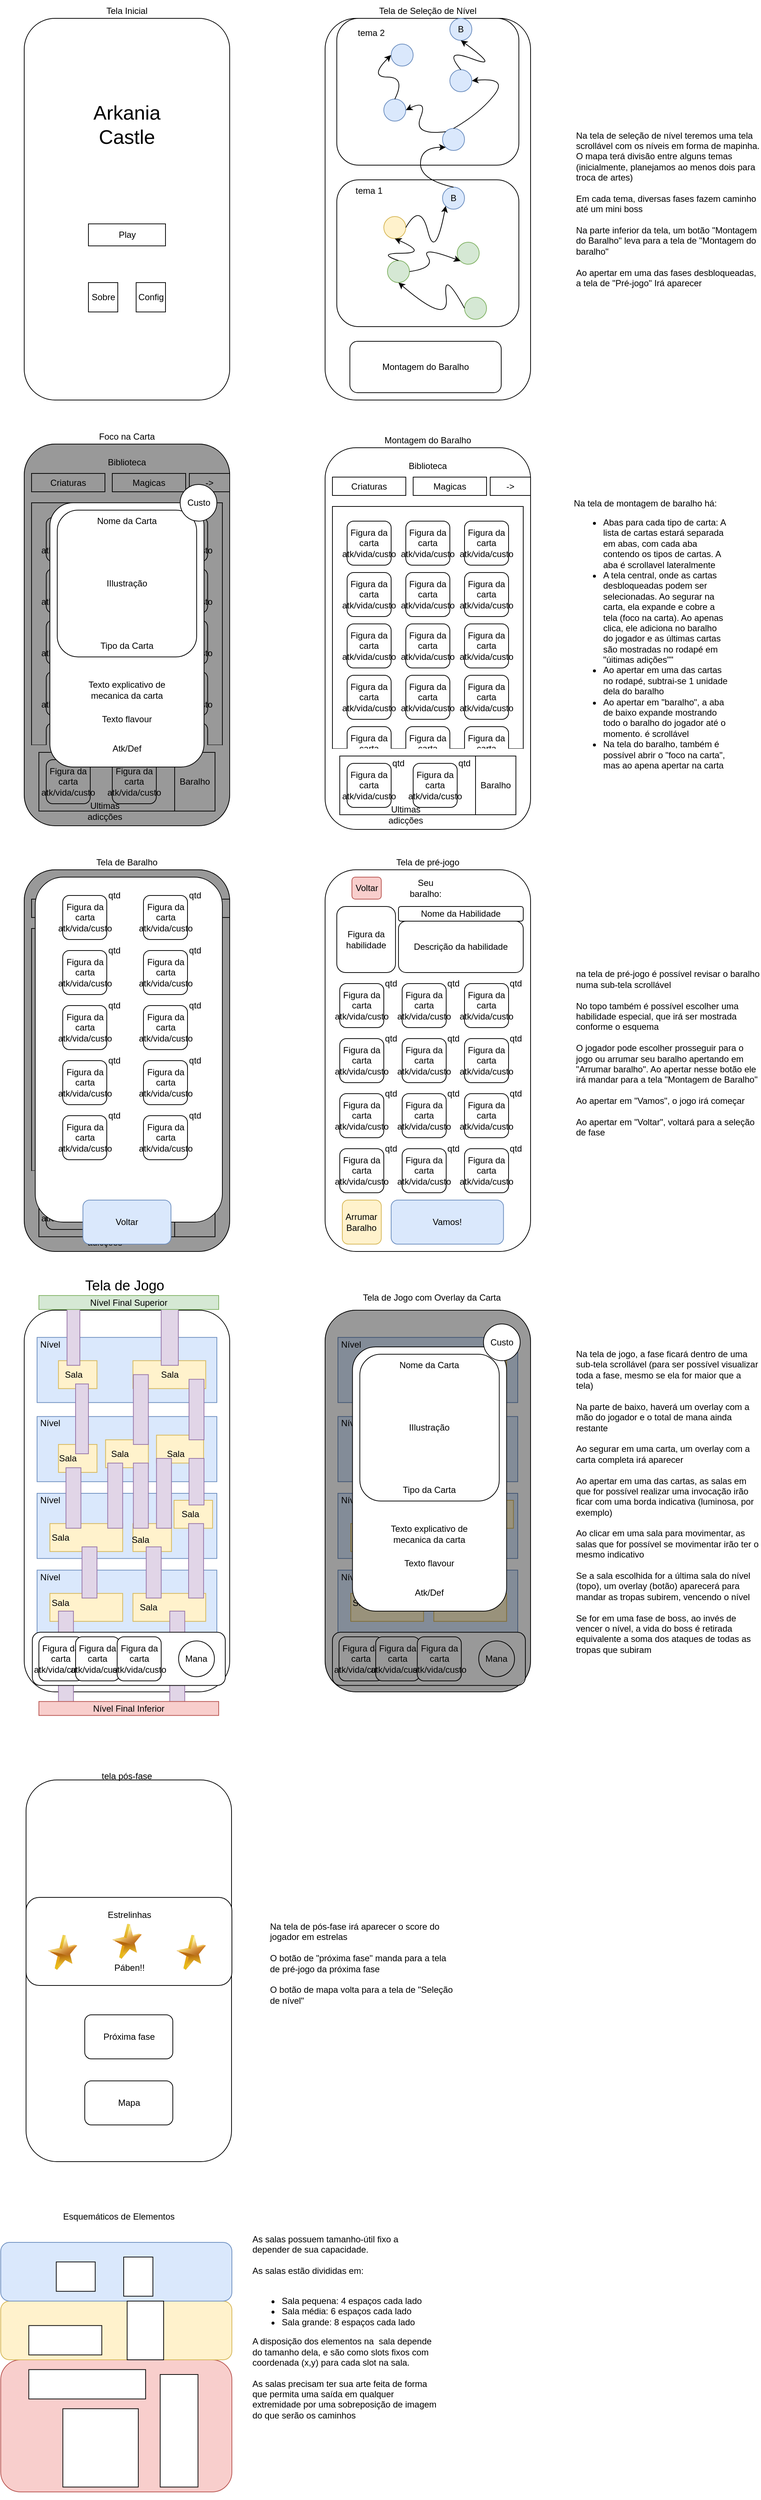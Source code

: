<mxfile version="24.2.5" type="github">
  <diagram name="Página-1" id="SNxv4zWWsFA6j5CXLBQm">
    <mxGraphModel dx="1161" dy="658" grid="1" gridSize="10" guides="1" tooltips="1" connect="1" arrows="1" fold="1" page="1" pageScale="1" pageWidth="827" pageHeight="1169" math="0" shadow="0">
      <root>
        <mxCell id="0" />
        <mxCell id="1" parent="0" />
        <mxCell id="W8KNygdENQm1HErDI8Ia-6" value="" style="rounded=1;whiteSpace=wrap;html=1;" parent="1" vertex="1">
          <mxGeometry x="490" y="625" width="280" height="520" as="geometry" />
        </mxCell>
        <mxCell id="W8KNygdENQm1HErDI8Ia-13" value="" style="rounded=0;whiteSpace=wrap;html=1;fillColor=none;" parent="1" vertex="1">
          <mxGeometry x="500" y="705" width="260" height="330" as="geometry" />
        </mxCell>
        <mxCell id="W8KNygdENQm1HErDI8Ia-2" value="" style="rounded=1;whiteSpace=wrap;html=1;" parent="1" vertex="1">
          <mxGeometry x="80" y="40" width="280" height="520" as="geometry" />
        </mxCell>
        <mxCell id="W8KNygdENQm1HErDI8Ia-3" value="Play" style="rounded=0;whiteSpace=wrap;html=1;" parent="1" vertex="1">
          <mxGeometry x="167.5" y="320" width="105" height="30" as="geometry" />
        </mxCell>
        <mxCell id="W8KNygdENQm1HErDI8Ia-4" value="Config" style="rounded=0;whiteSpace=wrap;html=1;" parent="1" vertex="1">
          <mxGeometry x="232.5" y="400" width="40" height="40" as="geometry" />
        </mxCell>
        <mxCell id="W8KNygdENQm1HErDI8Ia-5" value="Sobre" style="rounded=0;whiteSpace=wrap;html=1;" parent="1" vertex="1">
          <mxGeometry x="167.5" y="400" width="40" height="40" as="geometry" />
        </mxCell>
        <mxCell id="W8KNygdENQm1HErDI8Ia-7" value="Criaturas" style="rounded=0;whiteSpace=wrap;html=1;" parent="1" vertex="1">
          <mxGeometry x="500" y="665" width="100" height="25" as="geometry" />
        </mxCell>
        <mxCell id="W8KNygdENQm1HErDI8Ia-10" value="Montagem do Baralho" style="text;html=1;align=center;verticalAlign=middle;whiteSpace=wrap;rounded=0;" parent="1" vertex="1">
          <mxGeometry x="565" y="605" width="130" height="20" as="geometry" />
        </mxCell>
        <mxCell id="W8KNygdENQm1HErDI8Ia-11" value="Magicas" style="rounded=0;whiteSpace=wrap;html=1;" parent="1" vertex="1">
          <mxGeometry x="610" y="665" width="100" height="25" as="geometry" />
        </mxCell>
        <mxCell id="W8KNygdENQm1HErDI8Ia-12" value="-&amp;gt;" style="rounded=0;whiteSpace=wrap;html=1;" parent="1" vertex="1">
          <mxGeometry x="715" y="665" width="55" height="25" as="geometry" />
        </mxCell>
        <mxCell id="W8KNygdENQm1HErDI8Ia-47" value="Biblioteca" style="text;html=1;align=center;verticalAlign=middle;whiteSpace=wrap;rounded=0;" parent="1" vertex="1">
          <mxGeometry x="600" y="635" width="60" height="30" as="geometry" />
        </mxCell>
        <mxCell id="W8KNygdENQm1HErDI8Ia-48" value="Na tela de montagem de baralho há:&lt;div&gt;&lt;ul&gt;&lt;li&gt;Abas para cada tipo de carta: A lista de cartas estará separada em abas, com cada aba contendo os tipos de cartas. A aba é scrollavel lateralmente&lt;/li&gt;&lt;li&gt;A tela central, onde as cartas desbloqueadas podem ser selecionadas. Ao segurar na carta, ela expande e cobre a tela (foco na carta). Ao apenas clica, ele adiciona no baralho do jogador e as últimas cartas são mostradas no rodapé em &quot;úitimas adições&quot;&quot;&lt;/li&gt;&lt;li&gt;Ao apertar em uma das cartas no rodapé, subtrai-se 1 unidade dela do baralho&lt;/li&gt;&lt;li&gt;Ao apertar em &quot;baralho&quot;, a aba de baixo expande mostrando todo o baralho do jogador até o momento. é scrollável&lt;/li&gt;&lt;li&gt;Na tela do baralho, também é possível abrir o &quot;foco na carta&quot;, mas ao apena apertar na carta&lt;/li&gt;&lt;/ul&gt;&lt;/div&gt;" style="text;html=1;align=left;verticalAlign=middle;whiteSpace=wrap;rounded=0;" parent="1" vertex="1">
          <mxGeometry x="827" y="635" width="213" height="500" as="geometry" />
        </mxCell>
        <mxCell id="W8KNygdENQm1HErDI8Ia-43" value="Figura da carta&lt;div&gt;atk/vida/custo&lt;/div&gt;" style="rounded=1;whiteSpace=wrap;html=1;" parent="1" vertex="1">
          <mxGeometry x="520" y="1005" width="60" height="60" as="geometry" />
        </mxCell>
        <mxCell id="W8KNygdENQm1HErDI8Ia-44" value="Figura da carta&lt;div&gt;atk/vida/custo&lt;/div&gt;" style="rounded=1;whiteSpace=wrap;html=1;" parent="1" vertex="1">
          <mxGeometry x="600" y="1005" width="60" height="60" as="geometry" />
        </mxCell>
        <mxCell id="W8KNygdENQm1HErDI8Ia-45" value="Figura da carta&lt;div&gt;atk/vida/custo&lt;/div&gt;" style="rounded=1;whiteSpace=wrap;html=1;" parent="1" vertex="1">
          <mxGeometry x="680" y="1005" width="60" height="60" as="geometry" />
        </mxCell>
        <mxCell id="W8KNygdENQm1HErDI8Ia-50" value="" style="rounded=0;whiteSpace=wrap;html=1;strokeColor=none;" parent="1" vertex="1">
          <mxGeometry x="500" y="1035" width="260" height="40" as="geometry" />
        </mxCell>
        <mxCell id="W8KNygdENQm1HErDI8Ia-49" value="" style="rounded=0;whiteSpace=wrap;html=1;" parent="1" vertex="1">
          <mxGeometry x="510" y="1045" width="240" height="80" as="geometry" />
        </mxCell>
        <mxCell id="W8KNygdENQm1HErDI8Ia-51" value="Ultimas adicções" style="text;html=1;align=center;verticalAlign=middle;whiteSpace=wrap;rounded=0;" parent="1" vertex="1">
          <mxGeometry x="570" y="1110" width="60" height="30" as="geometry" />
        </mxCell>
        <mxCell id="W8KNygdENQm1HErDI8Ia-14" value="Figura da carta&lt;div&gt;atk/vida/custo&lt;/div&gt;" style="rounded=1;whiteSpace=wrap;html=1;" parent="1" vertex="1">
          <mxGeometry x="520" y="725" width="60" height="60" as="geometry" />
        </mxCell>
        <mxCell id="W8KNygdENQm1HErDI8Ia-32" value="Figura da carta&lt;div&gt;atk/vida/custo&lt;/div&gt;" style="rounded=1;whiteSpace=wrap;html=1;" parent="1" vertex="1">
          <mxGeometry x="600" y="725" width="60" height="60" as="geometry" />
        </mxCell>
        <mxCell id="W8KNygdENQm1HErDI8Ia-33" value="Figura da carta&lt;div&gt;atk/vida/custo&lt;/div&gt;" style="rounded=1;whiteSpace=wrap;html=1;" parent="1" vertex="1">
          <mxGeometry x="680" y="725" width="60" height="60" as="geometry" />
        </mxCell>
        <mxCell id="W8KNygdENQm1HErDI8Ia-34" value="Figura da carta&lt;div&gt;atk/vida/custo&lt;/div&gt;" style="rounded=1;whiteSpace=wrap;html=1;" parent="1" vertex="1">
          <mxGeometry x="520" y="795" width="60" height="60" as="geometry" />
        </mxCell>
        <mxCell id="W8KNygdENQm1HErDI8Ia-35" value="Figura da carta&lt;div&gt;atk/vida/custo&lt;/div&gt;" style="rounded=1;whiteSpace=wrap;html=1;" parent="1" vertex="1">
          <mxGeometry x="600" y="795" width="60" height="60" as="geometry" />
        </mxCell>
        <mxCell id="W8KNygdENQm1HErDI8Ia-36" value="Figura da carta&lt;div&gt;atk/vida/custo&lt;/div&gt;" style="rounded=1;whiteSpace=wrap;html=1;" parent="1" vertex="1">
          <mxGeometry x="680" y="795" width="60" height="60" as="geometry" />
        </mxCell>
        <mxCell id="W8KNygdENQm1HErDI8Ia-37" value="Figura da carta&lt;div&gt;atk/vida/custo&lt;/div&gt;" style="rounded=1;whiteSpace=wrap;html=1;" parent="1" vertex="1">
          <mxGeometry x="520" y="865" width="60" height="60" as="geometry" />
        </mxCell>
        <mxCell id="W8KNygdENQm1HErDI8Ia-38" value="Figura da carta&lt;div&gt;atk/vida/custo&lt;/div&gt;" style="rounded=1;whiteSpace=wrap;html=1;" parent="1" vertex="1">
          <mxGeometry x="600" y="865" width="60" height="60" as="geometry" />
        </mxCell>
        <mxCell id="W8KNygdENQm1HErDI8Ia-39" value="Figura da carta&lt;div&gt;atk/vida/custo&lt;/div&gt;" style="rounded=1;whiteSpace=wrap;html=1;" parent="1" vertex="1">
          <mxGeometry x="680" y="865" width="60" height="60" as="geometry" />
        </mxCell>
        <mxCell id="W8KNygdENQm1HErDI8Ia-40" value="Figura da carta&lt;div&gt;atk/vida/custo&lt;/div&gt;" style="rounded=1;whiteSpace=wrap;html=1;" parent="1" vertex="1">
          <mxGeometry x="520" y="935" width="60" height="60" as="geometry" />
        </mxCell>
        <mxCell id="W8KNygdENQm1HErDI8Ia-41" value="Figura da carta&lt;div&gt;atk/vida/custo&lt;/div&gt;" style="rounded=1;whiteSpace=wrap;html=1;" parent="1" vertex="1">
          <mxGeometry x="600" y="935" width="60" height="60" as="geometry" />
        </mxCell>
        <mxCell id="W8KNygdENQm1HErDI8Ia-42" value="Figura da carta&lt;div&gt;atk/vida/custo&lt;/div&gt;" style="rounded=1;whiteSpace=wrap;html=1;" parent="1" vertex="1">
          <mxGeometry x="680" y="935" width="60" height="60" as="geometry" />
        </mxCell>
        <mxCell id="W8KNygdENQm1HErDI8Ia-52" value="Figura da carta&lt;div&gt;atk/vida/custo&lt;/div&gt;" style="rounded=1;whiteSpace=wrap;html=1;" parent="1" vertex="1">
          <mxGeometry x="520" y="1055" width="60" height="60" as="geometry" />
        </mxCell>
        <mxCell id="W8KNygdENQm1HErDI8Ia-55" value="qtd" style="text;html=1;align=center;verticalAlign=middle;whiteSpace=wrap;rounded=0;" parent="1" vertex="1">
          <mxGeometry x="560" y="1040" width="60" height="30" as="geometry" />
        </mxCell>
        <mxCell id="W8KNygdENQm1HErDI8Ia-56" value="Figura da carta&lt;div&gt;atk/vida/custo&lt;/div&gt;" style="rounded=1;whiteSpace=wrap;html=1;" parent="1" vertex="1">
          <mxGeometry x="610" y="1055" width="60" height="60" as="geometry" />
        </mxCell>
        <mxCell id="W8KNygdENQm1HErDI8Ia-57" value="qtd" style="text;html=1;align=center;verticalAlign=middle;whiteSpace=wrap;rounded=0;" parent="1" vertex="1">
          <mxGeometry x="650" y="1040" width="60" height="30" as="geometry" />
        </mxCell>
        <mxCell id="W8KNygdENQm1HErDI8Ia-58" value="Baralho" style="rounded=0;whiteSpace=wrap;html=1;" parent="1" vertex="1">
          <mxGeometry x="695" y="1045" width="55" height="80" as="geometry" />
        </mxCell>
        <mxCell id="W8KNygdENQm1HErDI8Ia-59" value="" style="rounded=1;whiteSpace=wrap;html=1;" parent="1" vertex="1">
          <mxGeometry x="80" y="620" width="280" height="520" as="geometry" />
        </mxCell>
        <mxCell id="W8KNygdENQm1HErDI8Ia-60" value="" style="rounded=0;whiteSpace=wrap;html=1;fillColor=none;" parent="1" vertex="1">
          <mxGeometry x="90" y="700" width="260" height="330" as="geometry" />
        </mxCell>
        <mxCell id="W8KNygdENQm1HErDI8Ia-61" value="Criaturas" style="rounded=0;whiteSpace=wrap;html=1;" parent="1" vertex="1">
          <mxGeometry x="90" y="660" width="100" height="25" as="geometry" />
        </mxCell>
        <mxCell id="W8KNygdENQm1HErDI8Ia-62" value="Foco na Carta" style="text;html=1;align=center;verticalAlign=middle;whiteSpace=wrap;rounded=0;" parent="1" vertex="1">
          <mxGeometry x="155" y="600" width="130" height="20" as="geometry" />
        </mxCell>
        <mxCell id="W8KNygdENQm1HErDI8Ia-63" value="Magicas" style="rounded=0;whiteSpace=wrap;html=1;" parent="1" vertex="1">
          <mxGeometry x="200" y="660" width="100" height="25" as="geometry" />
        </mxCell>
        <mxCell id="W8KNygdENQm1HErDI8Ia-64" value="-&amp;gt;" style="rounded=0;whiteSpace=wrap;html=1;" parent="1" vertex="1">
          <mxGeometry x="305" y="660" width="55" height="25" as="geometry" />
        </mxCell>
        <mxCell id="W8KNygdENQm1HErDI8Ia-65" value="Biblioteca" style="text;html=1;align=center;verticalAlign=middle;whiteSpace=wrap;rounded=0;" parent="1" vertex="1">
          <mxGeometry x="190" y="630" width="60" height="30" as="geometry" />
        </mxCell>
        <mxCell id="W8KNygdENQm1HErDI8Ia-66" value="Figura da carta&lt;div&gt;atk/vida/custo&lt;/div&gt;" style="rounded=1;whiteSpace=wrap;html=1;" parent="1" vertex="1">
          <mxGeometry x="110" y="1000" width="60" height="60" as="geometry" />
        </mxCell>
        <mxCell id="W8KNygdENQm1HErDI8Ia-67" value="Figura da carta&lt;div&gt;atk/vida/custo&lt;/div&gt;" style="rounded=1;whiteSpace=wrap;html=1;" parent="1" vertex="1">
          <mxGeometry x="190" y="1000" width="60" height="60" as="geometry" />
        </mxCell>
        <mxCell id="W8KNygdENQm1HErDI8Ia-68" value="Figura da carta&lt;div&gt;atk/vida/custo&lt;/div&gt;" style="rounded=1;whiteSpace=wrap;html=1;" parent="1" vertex="1">
          <mxGeometry x="270" y="1000" width="60" height="60" as="geometry" />
        </mxCell>
        <mxCell id="W8KNygdENQm1HErDI8Ia-69" value="" style="rounded=0;whiteSpace=wrap;html=1;strokeColor=none;" parent="1" vertex="1">
          <mxGeometry x="90" y="1030" width="260" height="40" as="geometry" />
        </mxCell>
        <mxCell id="W8KNygdENQm1HErDI8Ia-70" value="" style="rounded=0;whiteSpace=wrap;html=1;" parent="1" vertex="1">
          <mxGeometry x="100" y="1040" width="240" height="80" as="geometry" />
        </mxCell>
        <mxCell id="W8KNygdENQm1HErDI8Ia-71" value="Ultimas adicções" style="text;html=1;align=center;verticalAlign=middle;whiteSpace=wrap;rounded=0;" parent="1" vertex="1">
          <mxGeometry x="160" y="1105" width="60" height="30" as="geometry" />
        </mxCell>
        <mxCell id="W8KNygdENQm1HErDI8Ia-72" value="Figura da carta&lt;div&gt;atk/vida/custo&lt;/div&gt;" style="rounded=1;whiteSpace=wrap;html=1;" parent="1" vertex="1">
          <mxGeometry x="110" y="720" width="60" height="60" as="geometry" />
        </mxCell>
        <mxCell id="W8KNygdENQm1HErDI8Ia-73" value="Figura da carta&lt;div&gt;atk/vida/custo&lt;/div&gt;" style="rounded=1;whiteSpace=wrap;html=1;" parent="1" vertex="1">
          <mxGeometry x="190" y="720" width="60" height="60" as="geometry" />
        </mxCell>
        <mxCell id="W8KNygdENQm1HErDI8Ia-74" value="Figura da carta&lt;div&gt;atk/vida/custo&lt;/div&gt;" style="rounded=1;whiteSpace=wrap;html=1;" parent="1" vertex="1">
          <mxGeometry x="270" y="720" width="60" height="60" as="geometry" />
        </mxCell>
        <mxCell id="W8KNygdENQm1HErDI8Ia-75" value="Figura da carta&lt;div&gt;atk/vida/custo&lt;/div&gt;" style="rounded=1;whiteSpace=wrap;html=1;" parent="1" vertex="1">
          <mxGeometry x="110" y="790" width="60" height="60" as="geometry" />
        </mxCell>
        <mxCell id="W8KNygdENQm1HErDI8Ia-76" value="Figura da carta&lt;div&gt;atk/vida/custo&lt;/div&gt;" style="rounded=1;whiteSpace=wrap;html=1;" parent="1" vertex="1">
          <mxGeometry x="190" y="790" width="60" height="60" as="geometry" />
        </mxCell>
        <mxCell id="W8KNygdENQm1HErDI8Ia-77" value="Figura da carta&lt;div&gt;atk/vida/custo&lt;/div&gt;" style="rounded=1;whiteSpace=wrap;html=1;" parent="1" vertex="1">
          <mxGeometry x="270" y="790" width="60" height="60" as="geometry" />
        </mxCell>
        <mxCell id="W8KNygdENQm1HErDI8Ia-78" value="Figura da carta&lt;div&gt;atk/vida/custo&lt;/div&gt;" style="rounded=1;whiteSpace=wrap;html=1;" parent="1" vertex="1">
          <mxGeometry x="110" y="860" width="60" height="60" as="geometry" />
        </mxCell>
        <mxCell id="W8KNygdENQm1HErDI8Ia-79" value="Figura da carta&lt;div&gt;atk/vida/custo&lt;/div&gt;" style="rounded=1;whiteSpace=wrap;html=1;" parent="1" vertex="1">
          <mxGeometry x="190" y="860" width="60" height="60" as="geometry" />
        </mxCell>
        <mxCell id="W8KNygdENQm1HErDI8Ia-80" value="Figura da carta&lt;div&gt;atk/vida/custo&lt;/div&gt;" style="rounded=1;whiteSpace=wrap;html=1;" parent="1" vertex="1">
          <mxGeometry x="270" y="860" width="60" height="60" as="geometry" />
        </mxCell>
        <mxCell id="W8KNygdENQm1HErDI8Ia-81" value="Figura da carta&lt;div&gt;atk/vida/custo&lt;/div&gt;" style="rounded=1;whiteSpace=wrap;html=1;" parent="1" vertex="1">
          <mxGeometry x="110" y="930" width="60" height="60" as="geometry" />
        </mxCell>
        <mxCell id="W8KNygdENQm1HErDI8Ia-82" value="Figura da carta&lt;div&gt;atk/vida/custo&lt;/div&gt;" style="rounded=1;whiteSpace=wrap;html=1;" parent="1" vertex="1">
          <mxGeometry x="190" y="930" width="60" height="60" as="geometry" />
        </mxCell>
        <mxCell id="W8KNygdENQm1HErDI8Ia-83" value="Figura da carta&lt;div&gt;atk/vida/custo&lt;/div&gt;" style="rounded=1;whiteSpace=wrap;html=1;" parent="1" vertex="1">
          <mxGeometry x="270" y="930" width="60" height="60" as="geometry" />
        </mxCell>
        <mxCell id="W8KNygdENQm1HErDI8Ia-84" value="Figura da carta&lt;div&gt;atk/vida/custo&lt;/div&gt;" style="rounded=1;whiteSpace=wrap;html=1;" parent="1" vertex="1">
          <mxGeometry x="110" y="1050" width="60" height="60" as="geometry" />
        </mxCell>
        <mxCell id="W8KNygdENQm1HErDI8Ia-85" value="qtd" style="text;html=1;align=center;verticalAlign=middle;whiteSpace=wrap;rounded=0;" parent="1" vertex="1">
          <mxGeometry x="150" y="1035" width="60" height="30" as="geometry" />
        </mxCell>
        <mxCell id="W8KNygdENQm1HErDI8Ia-86" value="Figura da carta&lt;div&gt;atk/vida/custo&lt;/div&gt;" style="rounded=1;whiteSpace=wrap;html=1;" parent="1" vertex="1">
          <mxGeometry x="200" y="1050" width="60" height="60" as="geometry" />
        </mxCell>
        <mxCell id="W8KNygdENQm1HErDI8Ia-87" value="qtd" style="text;html=1;align=center;verticalAlign=middle;whiteSpace=wrap;rounded=0;" parent="1" vertex="1">
          <mxGeometry x="240" y="1035" width="60" height="30" as="geometry" />
        </mxCell>
        <mxCell id="W8KNygdENQm1HErDI8Ia-88" value="Baralho" style="rounded=0;whiteSpace=wrap;html=1;" parent="1" vertex="1">
          <mxGeometry x="285" y="1040" width="55" height="80" as="geometry" />
        </mxCell>
        <mxCell id="W8KNygdENQm1HErDI8Ia-89" value="" style="rounded=1;whiteSpace=wrap;html=1;fillColor=#000000;gradientColor=none;opacity=40;strokeColor=default;" parent="1" vertex="1">
          <mxGeometry x="80" y="620" width="280" height="520" as="geometry" />
        </mxCell>
        <mxCell id="W8KNygdENQm1HErDI8Ia-90" value="" style="rounded=1;whiteSpace=wrap;html=1;" parent="1" vertex="1">
          <mxGeometry x="115" y="700" width="210" height="360" as="geometry" />
        </mxCell>
        <mxCell id="W8KNygdENQm1HErDI8Ia-91" value="" style="rounded=1;whiteSpace=wrap;html=1;" parent="1" vertex="1">
          <mxGeometry x="125" y="710" width="190" height="200" as="geometry" />
        </mxCell>
        <mxCell id="W8KNygdENQm1HErDI8Ia-92" value="Nome da Carta" style="text;html=1;align=center;verticalAlign=middle;whiteSpace=wrap;rounded=0;" parent="1" vertex="1">
          <mxGeometry x="145" y="710" width="150" height="30" as="geometry" />
        </mxCell>
        <mxCell id="W8KNygdENQm1HErDI8Ia-93" value="Atk/Def" style="text;html=1;align=center;verticalAlign=middle;whiteSpace=wrap;rounded=0;" parent="1" vertex="1">
          <mxGeometry x="190" y="1020" width="60" height="30" as="geometry" />
        </mxCell>
        <mxCell id="W8KNygdENQm1HErDI8Ia-94" value="Texto explicativo de mecanica da carta" style="text;html=1;align=center;verticalAlign=middle;whiteSpace=wrap;rounded=0;" parent="1" vertex="1">
          <mxGeometry x="160" y="940" width="120" height="30" as="geometry" />
        </mxCell>
        <mxCell id="W8KNygdENQm1HErDI8Ia-95" value="Texto flavour" style="text;html=1;align=center;verticalAlign=middle;whiteSpace=wrap;rounded=0;" parent="1" vertex="1">
          <mxGeometry x="160" y="980" width="120" height="30" as="geometry" />
        </mxCell>
        <mxCell id="W8KNygdENQm1HErDI8Ia-96" value="IIlustração" style="text;html=1;align=center;verticalAlign=middle;whiteSpace=wrap;rounded=0;" parent="1" vertex="1">
          <mxGeometry x="190" y="795" width="60" height="30" as="geometry" />
        </mxCell>
        <mxCell id="W8KNygdENQm1HErDI8Ia-97" value="Tipo da Carta" style="text;html=1;align=center;verticalAlign=middle;whiteSpace=wrap;rounded=0;" parent="1" vertex="1">
          <mxGeometry x="170" y="880" width="100" height="30" as="geometry" />
        </mxCell>
        <mxCell id="W8KNygdENQm1HErDI8Ia-98" value="Arkania&lt;div style=&quot;font-size: 27px;&quot;&gt;Castle&lt;/div&gt;" style="text;html=1;align=center;verticalAlign=middle;whiteSpace=wrap;rounded=0;fontSize=27;" parent="1" vertex="1">
          <mxGeometry x="155" y="140" width="130" height="90" as="geometry" />
        </mxCell>
        <mxCell id="W8KNygdENQm1HErDI8Ia-99" value="" style="rounded=1;whiteSpace=wrap;html=1;" parent="1" vertex="1">
          <mxGeometry x="80" y="1200" width="280" height="520" as="geometry" />
        </mxCell>
        <mxCell id="W8KNygdENQm1HErDI8Ia-100" value="" style="rounded=0;whiteSpace=wrap;html=1;fillColor=none;" parent="1" vertex="1">
          <mxGeometry x="90" y="1280" width="260" height="330" as="geometry" />
        </mxCell>
        <mxCell id="W8KNygdENQm1HErDI8Ia-101" value="Criaturas" style="rounded=0;whiteSpace=wrap;html=1;" parent="1" vertex="1">
          <mxGeometry x="90" y="1240" width="100" height="25" as="geometry" />
        </mxCell>
        <mxCell id="W8KNygdENQm1HErDI8Ia-102" value="Tela de Baralho" style="text;html=1;align=center;verticalAlign=middle;whiteSpace=wrap;rounded=0;" parent="1" vertex="1">
          <mxGeometry x="155" y="1180" width="130" height="20" as="geometry" />
        </mxCell>
        <mxCell id="W8KNygdENQm1HErDI8Ia-103" value="Magicas" style="rounded=0;whiteSpace=wrap;html=1;" parent="1" vertex="1">
          <mxGeometry x="200" y="1240" width="100" height="25" as="geometry" />
        </mxCell>
        <mxCell id="W8KNygdENQm1HErDI8Ia-104" value="-&amp;gt;" style="rounded=0;whiteSpace=wrap;html=1;" parent="1" vertex="1">
          <mxGeometry x="305" y="1240" width="55" height="25" as="geometry" />
        </mxCell>
        <mxCell id="W8KNygdENQm1HErDI8Ia-105" value="Biblioteca" style="text;html=1;align=center;verticalAlign=middle;whiteSpace=wrap;rounded=0;" parent="1" vertex="1">
          <mxGeometry x="190" y="1210" width="60" height="30" as="geometry" />
        </mxCell>
        <mxCell id="W8KNygdENQm1HErDI8Ia-106" value="Figura da carta&lt;div&gt;atk/vida/custo&lt;/div&gt;" style="rounded=1;whiteSpace=wrap;html=1;" parent="1" vertex="1">
          <mxGeometry x="110" y="1580" width="60" height="60" as="geometry" />
        </mxCell>
        <mxCell id="W8KNygdENQm1HErDI8Ia-107" value="Figura da carta&lt;div&gt;atk/vida/custo&lt;/div&gt;" style="rounded=1;whiteSpace=wrap;html=1;" parent="1" vertex="1">
          <mxGeometry x="190" y="1580" width="60" height="60" as="geometry" />
        </mxCell>
        <mxCell id="W8KNygdENQm1HErDI8Ia-108" value="Figura da carta&lt;div&gt;atk/vida/custo&lt;/div&gt;" style="rounded=1;whiteSpace=wrap;html=1;" parent="1" vertex="1">
          <mxGeometry x="270" y="1580" width="60" height="60" as="geometry" />
        </mxCell>
        <mxCell id="W8KNygdENQm1HErDI8Ia-109" value="" style="rounded=0;whiteSpace=wrap;html=1;strokeColor=none;" parent="1" vertex="1">
          <mxGeometry x="90" y="1610" width="260" height="40" as="geometry" />
        </mxCell>
        <mxCell id="W8KNygdENQm1HErDI8Ia-110" value="" style="rounded=0;whiteSpace=wrap;html=1;" parent="1" vertex="1">
          <mxGeometry x="100" y="1620" width="240" height="80" as="geometry" />
        </mxCell>
        <mxCell id="W8KNygdENQm1HErDI8Ia-111" value="Ultimas adicções" style="text;html=1;align=center;verticalAlign=middle;whiteSpace=wrap;rounded=0;" parent="1" vertex="1">
          <mxGeometry x="160" y="1685" width="60" height="30" as="geometry" />
        </mxCell>
        <mxCell id="W8KNygdENQm1HErDI8Ia-112" value="Figura da carta&lt;div&gt;atk/vida/custo&lt;/div&gt;" style="rounded=1;whiteSpace=wrap;html=1;" parent="1" vertex="1">
          <mxGeometry x="110" y="1300" width="60" height="60" as="geometry" />
        </mxCell>
        <mxCell id="W8KNygdENQm1HErDI8Ia-113" value="Figura da carta&lt;div&gt;atk/vida/custo&lt;/div&gt;" style="rounded=1;whiteSpace=wrap;html=1;" parent="1" vertex="1">
          <mxGeometry x="190" y="1300" width="60" height="60" as="geometry" />
        </mxCell>
        <mxCell id="W8KNygdENQm1HErDI8Ia-114" value="Figura da carta&lt;div&gt;atk/vida/custo&lt;/div&gt;" style="rounded=1;whiteSpace=wrap;html=1;" parent="1" vertex="1">
          <mxGeometry x="270" y="1300" width="60" height="60" as="geometry" />
        </mxCell>
        <mxCell id="W8KNygdENQm1HErDI8Ia-115" value="Figura da carta&lt;div&gt;atk/vida/custo&lt;/div&gt;" style="rounded=1;whiteSpace=wrap;html=1;" parent="1" vertex="1">
          <mxGeometry x="110" y="1370" width="60" height="60" as="geometry" />
        </mxCell>
        <mxCell id="W8KNygdENQm1HErDI8Ia-116" value="Figura da carta&lt;div&gt;atk/vida/custo&lt;/div&gt;" style="rounded=1;whiteSpace=wrap;html=1;" parent="1" vertex="1">
          <mxGeometry x="190" y="1370" width="60" height="60" as="geometry" />
        </mxCell>
        <mxCell id="W8KNygdENQm1HErDI8Ia-117" value="Figura da carta&lt;div&gt;atk/vida/custo&lt;/div&gt;" style="rounded=1;whiteSpace=wrap;html=1;" parent="1" vertex="1">
          <mxGeometry x="270" y="1370" width="60" height="60" as="geometry" />
        </mxCell>
        <mxCell id="W8KNygdENQm1HErDI8Ia-118" value="Figura da carta&lt;div&gt;atk/vida/custo&lt;/div&gt;" style="rounded=1;whiteSpace=wrap;html=1;" parent="1" vertex="1">
          <mxGeometry x="110" y="1440" width="60" height="60" as="geometry" />
        </mxCell>
        <mxCell id="W8KNygdENQm1HErDI8Ia-119" value="Figura da carta&lt;div&gt;atk/vida/custo&lt;/div&gt;" style="rounded=1;whiteSpace=wrap;html=1;" parent="1" vertex="1">
          <mxGeometry x="190" y="1440" width="60" height="60" as="geometry" />
        </mxCell>
        <mxCell id="W8KNygdENQm1HErDI8Ia-120" value="Figura da carta&lt;div&gt;atk/vida/custo&lt;/div&gt;" style="rounded=1;whiteSpace=wrap;html=1;" parent="1" vertex="1">
          <mxGeometry x="270" y="1440" width="60" height="60" as="geometry" />
        </mxCell>
        <mxCell id="W8KNygdENQm1HErDI8Ia-121" value="Figura da carta&lt;div&gt;atk/vida/custo&lt;/div&gt;" style="rounded=1;whiteSpace=wrap;html=1;" parent="1" vertex="1">
          <mxGeometry x="110" y="1510" width="60" height="60" as="geometry" />
        </mxCell>
        <mxCell id="W8KNygdENQm1HErDI8Ia-122" value="Figura da carta&lt;div&gt;atk/vida/custo&lt;/div&gt;" style="rounded=1;whiteSpace=wrap;html=1;" parent="1" vertex="1">
          <mxGeometry x="190" y="1510" width="60" height="60" as="geometry" />
        </mxCell>
        <mxCell id="W8KNygdENQm1HErDI8Ia-123" value="Figura da carta&lt;div&gt;atk/vida/custo&lt;/div&gt;" style="rounded=1;whiteSpace=wrap;html=1;" parent="1" vertex="1">
          <mxGeometry x="270" y="1510" width="60" height="60" as="geometry" />
        </mxCell>
        <mxCell id="W8KNygdENQm1HErDI8Ia-124" value="Figura da carta&lt;div&gt;atk/vida/custo&lt;/div&gt;" style="rounded=1;whiteSpace=wrap;html=1;" parent="1" vertex="1">
          <mxGeometry x="110" y="1630" width="60" height="60" as="geometry" />
        </mxCell>
        <mxCell id="W8KNygdENQm1HErDI8Ia-125" value="qtd" style="text;html=1;align=center;verticalAlign=middle;whiteSpace=wrap;rounded=0;" parent="1" vertex="1">
          <mxGeometry x="150" y="1615" width="60" height="30" as="geometry" />
        </mxCell>
        <mxCell id="W8KNygdENQm1HErDI8Ia-126" value="Figura da carta&lt;div&gt;atk/vida/custo&lt;/div&gt;" style="rounded=1;whiteSpace=wrap;html=1;" parent="1" vertex="1">
          <mxGeometry x="200" y="1630" width="60" height="60" as="geometry" />
        </mxCell>
        <mxCell id="W8KNygdENQm1HErDI8Ia-127" value="qtd" style="text;html=1;align=center;verticalAlign=middle;whiteSpace=wrap;rounded=0;" parent="1" vertex="1">
          <mxGeometry x="240" y="1615" width="60" height="30" as="geometry" />
        </mxCell>
        <mxCell id="W8KNygdENQm1HErDI8Ia-128" value="Baralho" style="rounded=0;whiteSpace=wrap;html=1;" parent="1" vertex="1">
          <mxGeometry x="285" y="1620" width="55" height="80" as="geometry" />
        </mxCell>
        <mxCell id="W8KNygdENQm1HErDI8Ia-129" value="" style="rounded=1;whiteSpace=wrap;html=1;fillColor=#000000;gradientColor=none;opacity=40;strokeColor=default;" parent="1" vertex="1">
          <mxGeometry x="80" y="1200" width="280" height="520" as="geometry" />
        </mxCell>
        <mxCell id="W8KNygdENQm1HErDI8Ia-130" value="" style="rounded=1;whiteSpace=wrap;html=1;" parent="1" vertex="1">
          <mxGeometry x="95" y="1210" width="255" height="470" as="geometry" />
        </mxCell>
        <mxCell id="W8KNygdENQm1HErDI8Ia-140" value="Figura da carta&lt;div&gt;atk/vida/custo&lt;/div&gt;" style="rounded=1;whiteSpace=wrap;html=1;" parent="1" vertex="1">
          <mxGeometry x="132.5" y="1235" width="60" height="60" as="geometry" />
        </mxCell>
        <mxCell id="W8KNygdENQm1HErDI8Ia-141" value="qtd" style="text;html=1;align=center;verticalAlign=middle;whiteSpace=wrap;rounded=0;" parent="1" vertex="1">
          <mxGeometry x="172.5" y="1220" width="60" height="30" as="geometry" />
        </mxCell>
        <mxCell id="W8KNygdENQm1HErDI8Ia-142" value="Figura da carta&lt;div&gt;atk/vida/custo&lt;/div&gt;" style="rounded=1;whiteSpace=wrap;html=1;" parent="1" vertex="1">
          <mxGeometry x="242.5" y="1235" width="60" height="60" as="geometry" />
        </mxCell>
        <mxCell id="W8KNygdENQm1HErDI8Ia-143" value="qtd" style="text;html=1;align=center;verticalAlign=middle;whiteSpace=wrap;rounded=0;" parent="1" vertex="1">
          <mxGeometry x="282.5" y="1220" width="60" height="30" as="geometry" />
        </mxCell>
        <mxCell id="W8KNygdENQm1HErDI8Ia-144" value="Figura da carta&lt;div&gt;atk/vida/custo&lt;/div&gt;" style="rounded=1;whiteSpace=wrap;html=1;" parent="1" vertex="1">
          <mxGeometry x="132.5" y="1310" width="60" height="60" as="geometry" />
        </mxCell>
        <mxCell id="W8KNygdENQm1HErDI8Ia-145" value="qtd" style="text;html=1;align=center;verticalAlign=middle;whiteSpace=wrap;rounded=0;" parent="1" vertex="1">
          <mxGeometry x="172.5" y="1295" width="60" height="30" as="geometry" />
        </mxCell>
        <mxCell id="W8KNygdENQm1HErDI8Ia-146" value="Figura da carta&lt;div&gt;atk/vida/custo&lt;/div&gt;" style="rounded=1;whiteSpace=wrap;html=1;" parent="1" vertex="1">
          <mxGeometry x="242.5" y="1310" width="60" height="60" as="geometry" />
        </mxCell>
        <mxCell id="W8KNygdENQm1HErDI8Ia-147" value="qtd" style="text;html=1;align=center;verticalAlign=middle;whiteSpace=wrap;rounded=0;" parent="1" vertex="1">
          <mxGeometry x="282.5" y="1295" width="60" height="30" as="geometry" />
        </mxCell>
        <mxCell id="W8KNygdENQm1HErDI8Ia-148" value="Figura da carta&lt;div&gt;atk/vida/custo&lt;/div&gt;" style="rounded=1;whiteSpace=wrap;html=1;" parent="1" vertex="1">
          <mxGeometry x="132.5" y="1385" width="60" height="60" as="geometry" />
        </mxCell>
        <mxCell id="W8KNygdENQm1HErDI8Ia-149" value="qtd" style="text;html=1;align=center;verticalAlign=middle;whiteSpace=wrap;rounded=0;" parent="1" vertex="1">
          <mxGeometry x="172.5" y="1370" width="60" height="30" as="geometry" />
        </mxCell>
        <mxCell id="W8KNygdENQm1HErDI8Ia-150" value="Figura da carta&lt;div&gt;atk/vida/custo&lt;/div&gt;" style="rounded=1;whiteSpace=wrap;html=1;" parent="1" vertex="1">
          <mxGeometry x="242.5" y="1385" width="60" height="60" as="geometry" />
        </mxCell>
        <mxCell id="W8KNygdENQm1HErDI8Ia-151" value="qtd" style="text;html=1;align=center;verticalAlign=middle;whiteSpace=wrap;rounded=0;" parent="1" vertex="1">
          <mxGeometry x="282.5" y="1370" width="60" height="30" as="geometry" />
        </mxCell>
        <mxCell id="W8KNygdENQm1HErDI8Ia-156" value="Figura da carta&lt;div&gt;atk/vida/custo&lt;/div&gt;" style="rounded=1;whiteSpace=wrap;html=1;" parent="1" vertex="1">
          <mxGeometry x="132.5" y="1460" width="60" height="60" as="geometry" />
        </mxCell>
        <mxCell id="W8KNygdENQm1HErDI8Ia-157" value="qtd" style="text;html=1;align=center;verticalAlign=middle;whiteSpace=wrap;rounded=0;" parent="1" vertex="1">
          <mxGeometry x="172.5" y="1445" width="60" height="30" as="geometry" />
        </mxCell>
        <mxCell id="W8KNygdENQm1HErDI8Ia-158" value="Figura da carta&lt;div&gt;atk/vida/custo&lt;/div&gt;" style="rounded=1;whiteSpace=wrap;html=1;" parent="1" vertex="1">
          <mxGeometry x="242.5" y="1460" width="60" height="60" as="geometry" />
        </mxCell>
        <mxCell id="W8KNygdENQm1HErDI8Ia-159" value="qtd" style="text;html=1;align=center;verticalAlign=middle;whiteSpace=wrap;rounded=0;" parent="1" vertex="1">
          <mxGeometry x="282.5" y="1445" width="60" height="30" as="geometry" />
        </mxCell>
        <mxCell id="W8KNygdENQm1HErDI8Ia-160" value="Figura da carta&lt;div&gt;atk/vida/custo&lt;/div&gt;" style="rounded=1;whiteSpace=wrap;html=1;" parent="1" vertex="1">
          <mxGeometry x="132.5" y="1535" width="60" height="60" as="geometry" />
        </mxCell>
        <mxCell id="W8KNygdENQm1HErDI8Ia-161" value="qtd" style="text;html=1;align=center;verticalAlign=middle;whiteSpace=wrap;rounded=0;" parent="1" vertex="1">
          <mxGeometry x="172.5" y="1520" width="60" height="30" as="geometry" />
        </mxCell>
        <mxCell id="W8KNygdENQm1HErDI8Ia-162" value="Figura da carta&lt;div&gt;atk/vida/custo&lt;/div&gt;" style="rounded=1;whiteSpace=wrap;html=1;" parent="1" vertex="1">
          <mxGeometry x="242.5" y="1535" width="60" height="60" as="geometry" />
        </mxCell>
        <mxCell id="W8KNygdENQm1HErDI8Ia-163" value="qtd" style="text;html=1;align=center;verticalAlign=middle;whiteSpace=wrap;rounded=0;" parent="1" vertex="1">
          <mxGeometry x="282.5" y="1520" width="60" height="30" as="geometry" />
        </mxCell>
        <mxCell id="W8KNygdENQm1HErDI8Ia-168" value="Voltar" style="rounded=1;whiteSpace=wrap;html=1;fillColor=#dae8fc;strokeColor=#6c8ebf;" parent="1" vertex="1">
          <mxGeometry x="160" y="1650" width="120" height="60" as="geometry" />
        </mxCell>
        <mxCell id="W8KNygdENQm1HErDI8Ia-222" value="Tela Inicial" style="text;html=1;align=center;verticalAlign=middle;whiteSpace=wrap;rounded=0;" parent="1" vertex="1">
          <mxGeometry x="190" y="15" width="60" height="30" as="geometry" />
        </mxCell>
        <mxCell id="W8KNygdENQm1HErDI8Ia-223" value="" style="rounded=1;whiteSpace=wrap;html=1;" parent="1" vertex="1">
          <mxGeometry x="490" y="40" width="280" height="520" as="geometry" />
        </mxCell>
        <mxCell id="W8KNygdENQm1HErDI8Ia-224" value="Tela de Seleção de Nível" style="text;html=1;align=center;verticalAlign=middle;whiteSpace=wrap;rounded=0;" parent="1" vertex="1">
          <mxGeometry x="561.25" y="15" width="137.5" height="30" as="geometry" />
        </mxCell>
        <mxCell id="W8KNygdENQm1HErDI8Ia-225" value="Montagem do Baralho" style="rounded=1;whiteSpace=wrap;html=1;" parent="1" vertex="1">
          <mxGeometry x="523.75" y="480" width="206.25" height="70" as="geometry" />
        </mxCell>
        <mxCell id="W8KNygdENQm1HErDI8Ia-229" value="" style="rounded=1;whiteSpace=wrap;html=1;" parent="1" vertex="1">
          <mxGeometry x="505.94" y="40" width="248.12" height="200" as="geometry" />
        </mxCell>
        <mxCell id="W8KNygdENQm1HErDI8Ia-230" value="" style="rounded=1;whiteSpace=wrap;html=1;" parent="1" vertex="1">
          <mxGeometry x="505.94" y="260" width="248.12" height="200" as="geometry" />
        </mxCell>
        <mxCell id="W8KNygdENQm1HErDI8Ia-231" value="tema 1" style="text;html=1;align=center;verticalAlign=middle;whiteSpace=wrap;rounded=0;" parent="1" vertex="1">
          <mxGeometry x="520" y="260" width="60" height="30" as="geometry" />
        </mxCell>
        <mxCell id="W8KNygdENQm1HErDI8Ia-232" value="tema 2" style="text;html=1;align=center;verticalAlign=middle;whiteSpace=wrap;rounded=0;" parent="1" vertex="1">
          <mxGeometry x="522.5" y="45" width="60" height="30" as="geometry" />
        </mxCell>
        <mxCell id="W8KNygdENQm1HErDI8Ia-233" value="" style="ellipse;whiteSpace=wrap;html=1;aspect=fixed;fillColor=#d5e8d4;strokeColor=#82b366;" parent="1" vertex="1">
          <mxGeometry x="680" y="420" width="30" height="30" as="geometry" />
        </mxCell>
        <mxCell id="W8KNygdENQm1HErDI8Ia-234" value="" style="ellipse;whiteSpace=wrap;html=1;aspect=fixed;fillColor=#d5e8d4;strokeColor=#82b366;" parent="1" vertex="1">
          <mxGeometry x="575" y="370" width="30" height="30" as="geometry" />
        </mxCell>
        <mxCell id="W8KNygdENQm1HErDI8Ia-235" value="" style="ellipse;whiteSpace=wrap;html=1;aspect=fixed;fillColor=#d5e8d4;strokeColor=#82b366;" parent="1" vertex="1">
          <mxGeometry x="670" y="345" width="30" height="30" as="geometry" />
        </mxCell>
        <mxCell id="W8KNygdENQm1HErDI8Ia-236" value="" style="ellipse;whiteSpace=wrap;html=1;aspect=fixed;fillColor=#fff2cc;strokeColor=#d6b656;" parent="1" vertex="1">
          <mxGeometry x="570" y="310" width="30" height="30" as="geometry" />
        </mxCell>
        <mxCell id="W8KNygdENQm1HErDI8Ia-237" value="B" style="ellipse;whiteSpace=wrap;html=1;aspect=fixed;fillColor=#dae8fc;strokeColor=#6c8ebf;" parent="1" vertex="1">
          <mxGeometry x="650" y="270" width="30" height="30" as="geometry" />
        </mxCell>
        <mxCell id="W8KNygdENQm1HErDI8Ia-238" value="" style="ellipse;whiteSpace=wrap;html=1;aspect=fixed;fillColor=#dae8fc;strokeColor=#6c8ebf;" parent="1" vertex="1">
          <mxGeometry x="650" y="190" width="30" height="30" as="geometry" />
        </mxCell>
        <mxCell id="W8KNygdENQm1HErDI8Ia-239" value="" style="ellipse;whiteSpace=wrap;html=1;aspect=fixed;fillColor=#dae8fc;strokeColor=#6c8ebf;" parent="1" vertex="1">
          <mxGeometry x="570" y="150" width="30" height="30" as="geometry" />
        </mxCell>
        <mxCell id="W8KNygdENQm1HErDI8Ia-240" value="" style="ellipse;whiteSpace=wrap;html=1;aspect=fixed;fillColor=#dae8fc;strokeColor=#6c8ebf;" parent="1" vertex="1">
          <mxGeometry x="660" y="110" width="30" height="30" as="geometry" />
        </mxCell>
        <mxCell id="W8KNygdENQm1HErDI8Ia-241" value="" style="ellipse;whiteSpace=wrap;html=1;aspect=fixed;fillColor=#dae8fc;strokeColor=#6c8ebf;" parent="1" vertex="1">
          <mxGeometry x="580" y="75" width="30" height="30" as="geometry" />
        </mxCell>
        <mxCell id="W8KNygdENQm1HErDI8Ia-242" value="B" style="ellipse;whiteSpace=wrap;html=1;aspect=fixed;fillColor=#dae8fc;strokeColor=#6c8ebf;" parent="1" vertex="1">
          <mxGeometry x="660" y="40" width="30" height="30" as="geometry" />
        </mxCell>
        <mxCell id="W8KNygdENQm1HErDI8Ia-243" value="" style="curved=1;endArrow=classic;html=1;rounded=0;exitX=0;exitY=0.5;exitDx=0;exitDy=0;entryX=0.5;entryY=1;entryDx=0;entryDy=0;" parent="1" source="W8KNygdENQm1HErDI8Ia-233" target="W8KNygdENQm1HErDI8Ia-234" edge="1">
          <mxGeometry width="50" height="50" relative="1" as="geometry">
            <mxPoint x="470" y="310" as="sourcePoint" />
            <mxPoint x="520" y="260" as="targetPoint" />
            <Array as="points">
              <mxPoint x="650" y="380" />
              <mxPoint x="660" y="460" />
            </Array>
          </mxGeometry>
        </mxCell>
        <mxCell id="W8KNygdENQm1HErDI8Ia-244" value="" style="curved=1;endArrow=classic;html=1;rounded=0;entryX=0;entryY=1;entryDx=0;entryDy=0;exitX=1;exitY=0.5;exitDx=0;exitDy=0;" parent="1" source="W8KNygdENQm1HErDI8Ia-234" target="W8KNygdENQm1HErDI8Ia-235" edge="1">
          <mxGeometry width="50" height="50" relative="1" as="geometry">
            <mxPoint x="470" y="310" as="sourcePoint" />
            <mxPoint x="520" y="260" as="targetPoint" />
            <Array as="points">
              <mxPoint x="640" y="380" />
              <mxPoint x="620" y="350" />
            </Array>
          </mxGeometry>
        </mxCell>
        <mxCell id="W8KNygdENQm1HErDI8Ia-245" value="" style="curved=1;endArrow=classic;html=1;rounded=0;entryX=0.5;entryY=1;entryDx=0;entryDy=0;exitX=0.5;exitY=0;exitDx=0;exitDy=0;" parent="1" source="W8KNygdENQm1HErDI8Ia-234" target="W8KNygdENQm1HErDI8Ia-236" edge="1">
          <mxGeometry width="50" height="50" relative="1" as="geometry">
            <mxPoint x="615" y="395" as="sourcePoint" />
            <mxPoint x="684" y="381" as="targetPoint" />
            <Array as="points">
              <mxPoint x="560" y="360" />
              <mxPoint x="630" y="360" />
            </Array>
          </mxGeometry>
        </mxCell>
        <mxCell id="W8KNygdENQm1HErDI8Ia-246" value="" style="curved=1;endArrow=classic;html=1;rounded=0;entryX=0;entryY=1;entryDx=0;entryDy=0;exitX=1;exitY=0.5;exitDx=0;exitDy=0;" parent="1" source="W8KNygdENQm1HErDI8Ia-236" target="W8KNygdENQm1HErDI8Ia-237" edge="1">
          <mxGeometry width="50" height="50" relative="1" as="geometry">
            <mxPoint x="625" y="405" as="sourcePoint" />
            <mxPoint x="694" y="391" as="targetPoint" />
            <Array as="points">
              <mxPoint x="620" y="290" />
              <mxPoint x="640" y="370" />
            </Array>
          </mxGeometry>
        </mxCell>
        <mxCell id="W8KNygdENQm1HErDI8Ia-247" value="" style="curved=1;endArrow=classic;html=1;rounded=0;exitX=0.5;exitY=0;exitDx=0;exitDy=0;entryX=0;entryY=1;entryDx=0;entryDy=0;" parent="1" source="W8KNygdENQm1HErDI8Ia-237" target="W8KNygdENQm1HErDI8Ia-238" edge="1">
          <mxGeometry width="50" height="50" relative="1" as="geometry">
            <mxPoint x="470" y="310" as="sourcePoint" />
            <mxPoint x="520" y="260" as="targetPoint" />
            <Array as="points">
              <mxPoint x="620" y="260" />
              <mxPoint x="620" y="216" />
            </Array>
          </mxGeometry>
        </mxCell>
        <mxCell id="W8KNygdENQm1HErDI8Ia-248" value="" style="curved=1;endArrow=classic;html=1;rounded=0;exitX=0.5;exitY=0;exitDx=0;exitDy=0;entryX=1;entryY=0.5;entryDx=0;entryDy=0;" parent="1" source="W8KNygdENQm1HErDI8Ia-238" target="W8KNygdENQm1HErDI8Ia-240" edge="1">
          <mxGeometry width="50" height="50" relative="1" as="geometry">
            <mxPoint x="675" y="280" as="sourcePoint" />
            <mxPoint x="664" y="226" as="targetPoint" />
            <Array as="points">
              <mxPoint x="700" y="170" />
              <mxPoint x="740" y="120" />
            </Array>
          </mxGeometry>
        </mxCell>
        <mxCell id="W8KNygdENQm1HErDI8Ia-249" value="" style="curved=1;endArrow=classic;html=1;rounded=0;exitX=0;exitY=0;exitDx=0;exitDy=0;entryX=1;entryY=0.5;entryDx=0;entryDy=0;" parent="1" source="W8KNygdENQm1HErDI8Ia-238" target="W8KNygdENQm1HErDI8Ia-239" edge="1">
          <mxGeometry width="50" height="50" relative="1" as="geometry">
            <mxPoint x="675" y="200" as="sourcePoint" />
            <mxPoint x="700" y="135" as="targetPoint" />
            <Array as="points">
              <mxPoint x="610" y="200" />
              <mxPoint x="630" y="150" />
            </Array>
          </mxGeometry>
        </mxCell>
        <mxCell id="W8KNygdENQm1HErDI8Ia-250" value="" style="curved=1;endArrow=classic;html=1;rounded=0;exitX=0.5;exitY=0;exitDx=0;exitDy=0;entryX=0;entryY=0.5;entryDx=0;entryDy=0;" parent="1" source="W8KNygdENQm1HErDI8Ia-239" target="W8KNygdENQm1HErDI8Ia-241" edge="1">
          <mxGeometry width="50" height="50" relative="1" as="geometry">
            <mxPoint x="664" y="204" as="sourcePoint" />
            <mxPoint x="610" y="175" as="targetPoint" />
            <Array as="points">
              <mxPoint x="600" y="120" />
              <mxPoint x="550" y="120" />
            </Array>
          </mxGeometry>
        </mxCell>
        <mxCell id="W8KNygdENQm1HErDI8Ia-251" value="" style="curved=1;endArrow=classic;html=1;rounded=0;exitX=0.5;exitY=0;exitDx=0;exitDy=0;entryX=0.5;entryY=1;entryDx=0;entryDy=0;" parent="1" source="W8KNygdENQm1HErDI8Ia-240" target="W8KNygdENQm1HErDI8Ia-242" edge="1">
          <mxGeometry width="50" height="50" relative="1" as="geometry">
            <mxPoint x="674" y="214" as="sourcePoint" />
            <mxPoint x="620" y="185" as="targetPoint" />
            <Array as="points">
              <mxPoint x="650" y="80" />
              <mxPoint x="730" y="110" />
            </Array>
          </mxGeometry>
        </mxCell>
        <mxCell id="W8KNygdENQm1HErDI8Ia-252" value="Na tela de seleção de nível teremos uma tela scrollável com os níveis em forma de mapinha. O mapa terá divisão entre alguns temas (inicialmente, planejamos ao menos dois para troca de artes)&lt;div&gt;&lt;br&gt;&lt;/div&gt;&lt;div&gt;Em cada tema, diversas fases fazem caminho até um mini boss&lt;/div&gt;&lt;div&gt;&lt;br&gt;&lt;/div&gt;&lt;div&gt;Na parte inferior da tela, um botão &quot;Montagem do Baralho&quot; leva para a tela de &quot;Montagem do baralho&quot;&lt;/div&gt;&lt;div&gt;&lt;br&gt;&lt;/div&gt;&lt;div&gt;Ao apertar em uma das fases desbloqueadas, a tela de &quot;Pré-jogo&quot; Irá aparecer&amp;nbsp;&lt;/div&gt;" style="text;html=1;align=left;verticalAlign=middle;whiteSpace=wrap;rounded=0;" parent="1" vertex="1">
          <mxGeometry x="830" y="50" width="253" height="500" as="geometry" />
        </mxCell>
        <mxCell id="W8KNygdENQm1HErDI8Ia-253" value="" style="rounded=1;whiteSpace=wrap;html=1;" parent="1" vertex="1">
          <mxGeometry x="490" y="1200" width="280" height="520" as="geometry" />
        </mxCell>
        <mxCell id="W8KNygdENQm1HErDI8Ia-256" value="Tela de pré-jogo" style="text;html=1;align=center;verticalAlign=middle;whiteSpace=wrap;rounded=0;" parent="1" vertex="1">
          <mxGeometry x="565" y="1180" width="130" height="20" as="geometry" />
        </mxCell>
        <mxCell id="W8KNygdENQm1HErDI8Ia-305" value="Vamos!" style="rounded=1;whiteSpace=wrap;html=1;fillColor=#dae8fc;strokeColor=#6c8ebf;" parent="1" vertex="1">
          <mxGeometry x="580" y="1650" width="153.12" height="60" as="geometry" />
        </mxCell>
        <mxCell id="W8KNygdENQm1HErDI8Ia-312" value="Figura da carta&lt;div&gt;atk/vida/custo&lt;/div&gt;" style="rounded=1;whiteSpace=wrap;html=1;" parent="1" vertex="1">
          <mxGeometry x="510" y="1355" width="60" height="60" as="geometry" />
        </mxCell>
        <mxCell id="W8KNygdENQm1HErDI8Ia-313" value="qtd" style="text;html=1;align=center;verticalAlign=middle;whiteSpace=wrap;rounded=0;" parent="1" vertex="1">
          <mxGeometry x="550" y="1340" width="60" height="30" as="geometry" />
        </mxCell>
        <mxCell id="W8KNygdENQm1HErDI8Ia-314" value="Figura da carta&lt;div&gt;atk/vida/custo&lt;/div&gt;" style="rounded=1;whiteSpace=wrap;html=1;" parent="1" vertex="1">
          <mxGeometry x="595" y="1355" width="60" height="60" as="geometry" />
        </mxCell>
        <mxCell id="W8KNygdENQm1HErDI8Ia-315" value="qtd" style="text;html=1;align=center;verticalAlign=middle;whiteSpace=wrap;rounded=0;" parent="1" vertex="1">
          <mxGeometry x="635" y="1340" width="60" height="30" as="geometry" />
        </mxCell>
        <mxCell id="W8KNygdENQm1HErDI8Ia-316" value="Figura da carta&lt;div&gt;atk/vida/custo&lt;/div&gt;" style="rounded=1;whiteSpace=wrap;html=1;" parent="1" vertex="1">
          <mxGeometry x="680" y="1355" width="60" height="60" as="geometry" />
        </mxCell>
        <mxCell id="W8KNygdENQm1HErDI8Ia-317" value="qtd" style="text;html=1;align=center;verticalAlign=middle;whiteSpace=wrap;rounded=0;" parent="1" vertex="1">
          <mxGeometry x="720" y="1340" width="60" height="30" as="geometry" />
        </mxCell>
        <mxCell id="W8KNygdENQm1HErDI8Ia-318" value="Figura da carta&lt;div&gt;atk/vida/custo&lt;/div&gt;" style="rounded=1;whiteSpace=wrap;html=1;" parent="1" vertex="1">
          <mxGeometry x="510" y="1430" width="60" height="60" as="geometry" />
        </mxCell>
        <mxCell id="W8KNygdENQm1HErDI8Ia-319" value="qtd" style="text;html=1;align=center;verticalAlign=middle;whiteSpace=wrap;rounded=0;" parent="1" vertex="1">
          <mxGeometry x="550" y="1415" width="60" height="30" as="geometry" />
        </mxCell>
        <mxCell id="W8KNygdENQm1HErDI8Ia-320" value="Figura da carta&lt;div&gt;atk/vida/custo&lt;/div&gt;" style="rounded=1;whiteSpace=wrap;html=1;" parent="1" vertex="1">
          <mxGeometry x="595" y="1430" width="60" height="60" as="geometry" />
        </mxCell>
        <mxCell id="W8KNygdENQm1HErDI8Ia-321" value="qtd" style="text;html=1;align=center;verticalAlign=middle;whiteSpace=wrap;rounded=0;" parent="1" vertex="1">
          <mxGeometry x="635" y="1415" width="60" height="30" as="geometry" />
        </mxCell>
        <mxCell id="W8KNygdENQm1HErDI8Ia-322" value="Figura da carta&lt;div&gt;atk/vida/custo&lt;/div&gt;" style="rounded=1;whiteSpace=wrap;html=1;" parent="1" vertex="1">
          <mxGeometry x="680" y="1430" width="60" height="60" as="geometry" />
        </mxCell>
        <mxCell id="W8KNygdENQm1HErDI8Ia-323" value="qtd" style="text;html=1;align=center;verticalAlign=middle;whiteSpace=wrap;rounded=0;" parent="1" vertex="1">
          <mxGeometry x="720" y="1415" width="60" height="30" as="geometry" />
        </mxCell>
        <mxCell id="W8KNygdENQm1HErDI8Ia-324" value="Figura da carta&lt;div&gt;atk/vida/custo&lt;/div&gt;" style="rounded=1;whiteSpace=wrap;html=1;" parent="1" vertex="1">
          <mxGeometry x="510" y="1505" width="60" height="60" as="geometry" />
        </mxCell>
        <mxCell id="W8KNygdENQm1HErDI8Ia-325" value="qtd" style="text;html=1;align=center;verticalAlign=middle;whiteSpace=wrap;rounded=0;" parent="1" vertex="1">
          <mxGeometry x="550" y="1490" width="60" height="30" as="geometry" />
        </mxCell>
        <mxCell id="W8KNygdENQm1HErDI8Ia-326" value="Figura da carta&lt;div&gt;atk/vida/custo&lt;/div&gt;" style="rounded=1;whiteSpace=wrap;html=1;" parent="1" vertex="1">
          <mxGeometry x="595" y="1505" width="60" height="60" as="geometry" />
        </mxCell>
        <mxCell id="W8KNygdENQm1HErDI8Ia-327" value="qtd" style="text;html=1;align=center;verticalAlign=middle;whiteSpace=wrap;rounded=0;" parent="1" vertex="1">
          <mxGeometry x="635" y="1490" width="60" height="30" as="geometry" />
        </mxCell>
        <mxCell id="W8KNygdENQm1HErDI8Ia-328" value="Figura da carta&lt;div&gt;atk/vida/custo&lt;/div&gt;" style="rounded=1;whiteSpace=wrap;html=1;" parent="1" vertex="1">
          <mxGeometry x="680" y="1505" width="60" height="60" as="geometry" />
        </mxCell>
        <mxCell id="W8KNygdENQm1HErDI8Ia-329" value="qtd" style="text;html=1;align=center;verticalAlign=middle;whiteSpace=wrap;rounded=0;" parent="1" vertex="1">
          <mxGeometry x="720" y="1490" width="60" height="30" as="geometry" />
        </mxCell>
        <mxCell id="W8KNygdENQm1HErDI8Ia-330" value="Figura da carta&lt;div&gt;atk/vida/custo&lt;/div&gt;" style="rounded=1;whiteSpace=wrap;html=1;" parent="1" vertex="1">
          <mxGeometry x="510" y="1580" width="60" height="60" as="geometry" />
        </mxCell>
        <mxCell id="W8KNygdENQm1HErDI8Ia-331" value="qtd" style="text;html=1;align=center;verticalAlign=middle;whiteSpace=wrap;rounded=0;" parent="1" vertex="1">
          <mxGeometry x="550" y="1565" width="60" height="30" as="geometry" />
        </mxCell>
        <mxCell id="W8KNygdENQm1HErDI8Ia-332" value="Figura da carta&lt;div&gt;atk/vida/custo&lt;/div&gt;" style="rounded=1;whiteSpace=wrap;html=1;" parent="1" vertex="1">
          <mxGeometry x="595" y="1580" width="60" height="60" as="geometry" />
        </mxCell>
        <mxCell id="W8KNygdENQm1HErDI8Ia-333" value="qtd" style="text;html=1;align=center;verticalAlign=middle;whiteSpace=wrap;rounded=0;" parent="1" vertex="1">
          <mxGeometry x="635" y="1565" width="60" height="30" as="geometry" />
        </mxCell>
        <mxCell id="W8KNygdENQm1HErDI8Ia-334" value="Figura da carta&lt;div&gt;atk/vida/custo&lt;/div&gt;" style="rounded=1;whiteSpace=wrap;html=1;" parent="1" vertex="1">
          <mxGeometry x="680" y="1580" width="60" height="60" as="geometry" />
        </mxCell>
        <mxCell id="W8KNygdENQm1HErDI8Ia-335" value="qtd" style="text;html=1;align=center;verticalAlign=middle;whiteSpace=wrap;rounded=0;" parent="1" vertex="1">
          <mxGeometry x="720" y="1565" width="60" height="30" as="geometry" />
        </mxCell>
        <mxCell id="W8KNygdENQm1HErDI8Ia-336" value="Seu baralho:" style="text;html=1;align=center;verticalAlign=middle;whiteSpace=wrap;rounded=0;" parent="1" vertex="1">
          <mxGeometry x="596.88" y="1210" width="60" height="30" as="geometry" />
        </mxCell>
        <mxCell id="W8KNygdENQm1HErDI8Ia-338" value="Figura da habilidade" style="rounded=1;whiteSpace=wrap;html=1;" parent="1" vertex="1">
          <mxGeometry x="505.94" y="1250" width="80" height="90" as="geometry" />
        </mxCell>
        <mxCell id="W8KNygdENQm1HErDI8Ia-340" value="Nome da Habilidade" style="rounded=1;whiteSpace=wrap;html=1;" parent="1" vertex="1">
          <mxGeometry x="590" y="1250" width="170" height="20" as="geometry" />
        </mxCell>
        <mxCell id="W8KNygdENQm1HErDI8Ia-342" value="Descrição da habilidade" style="rounded=1;whiteSpace=wrap;html=1;" parent="1" vertex="1">
          <mxGeometry x="590" y="1270" width="170" height="70" as="geometry" />
        </mxCell>
        <mxCell id="W8KNygdENQm1HErDI8Ia-343" value="Arrumar Baralho" style="rounded=1;whiteSpace=wrap;html=1;fillColor=#fff2cc;strokeColor=#d6b656;" parent="1" vertex="1">
          <mxGeometry x="513.44" y="1650" width="53.12" height="60" as="geometry" />
        </mxCell>
        <mxCell id="W8KNygdENQm1HErDI8Ia-344" value="Voltar" style="rounded=1;whiteSpace=wrap;html=1;fillColor=#f8cecc;strokeColor=#b85450;" parent="1" vertex="1">
          <mxGeometry x="526.56" y="1210" width="40" height="30" as="geometry" />
        </mxCell>
        <mxCell id="W8KNygdENQm1HErDI8Ia-345" value="na tela de pré-jogo é possível revisar o baralho numa sub-tela scrollável&lt;div&gt;&lt;br&gt;&lt;/div&gt;&lt;div&gt;No topo também é possível escolher uma habilidade especial, que irá ser mostrada conforme o esquema&lt;/div&gt;&lt;div&gt;&lt;br&gt;&lt;/div&gt;&lt;div&gt;O jogador pode escolher prosseguir para o jogo ou arrumar seu baralho apertando em &quot;Arrumar baralho&quot;. Ao apertar nesse botão ele irá mandar para a tela &quot;Montagem de Baralho&quot;&lt;/div&gt;&lt;div&gt;&lt;br&gt;&lt;/div&gt;&lt;div&gt;Ao apertar em &quot;Vamos&quot;, o jogo irá começar&lt;/div&gt;&lt;div&gt;&lt;br&gt;&lt;/div&gt;&lt;div&gt;Ao apertar em &quot;Voltar&quot;, voltará para a seleção de fase&lt;/div&gt;" style="text;html=1;align=left;verticalAlign=middle;whiteSpace=wrap;rounded=0;" parent="1" vertex="1">
          <mxGeometry x="830" y="1200" width="253" height="500" as="geometry" />
        </mxCell>
        <mxCell id="gTiewvjynMAV3e2FGLMi-1" value="" style="rounded=1;whiteSpace=wrap;html=1;imageWidth=24;" vertex="1" parent="1">
          <mxGeometry x="80" y="1800" width="280.0" height="520" as="geometry" />
        </mxCell>
        <mxCell id="gTiewvjynMAV3e2FGLMi-2" value="" style="rounded=0;whiteSpace=wrap;html=1;fillColor=#dae8fc;strokeColor=#6c8ebf;imageWidth=24;" vertex="1" parent="1">
          <mxGeometry x="97.5" y="1837.073" width="245.0" height="88.78" as="geometry" />
        </mxCell>
        <mxCell id="gTiewvjynMAV3e2FGLMi-3" value="" style="rounded=0;whiteSpace=wrap;html=1;fillColor=#dae8fc;strokeColor=#6c8ebf;imageWidth=24;" vertex="1" parent="1">
          <mxGeometry x="97.5" y="1944.878" width="245.0" height="88.78" as="geometry" />
        </mxCell>
        <mxCell id="gTiewvjynMAV3e2FGLMi-4" value="" style="rounded=0;whiteSpace=wrap;html=1;fillColor=#dae8fc;strokeColor=#6c8ebf;imageWidth=24;" vertex="1" parent="1">
          <mxGeometry x="97.5" y="2049.512" width="245.0" height="88.78" as="geometry" />
        </mxCell>
        <mxCell id="gTiewvjynMAV3e2FGLMi-5" value="" style="rounded=0;whiteSpace=wrap;html=1;fillColor=#dae8fc;strokeColor=#6c8ebf;imageWidth=24;" vertex="1" parent="1">
          <mxGeometry x="97.5" y="2154.146" width="245.0" height="88.78" as="geometry" />
        </mxCell>
        <mxCell id="gTiewvjynMAV3e2FGLMi-6" value="Nível&lt;span style=&quot;color: rgba(0, 0, 0, 0); font-family: monospace; font-size: 0px; text-align: start; text-wrap: nowrap;&quot;&gt;%3CmxGraphModel%3E%3Croot%3E%3CmxCell%20id%3D%220%22%2F%3E%3CmxCell%20id%3D%221%22%20parent%3D%220%22%2F%3E%3CmxCell%20id%3D%222%22%20value%3D%22%22%20style%3D%22rounded%3D0%3BwhiteSpace%3Dwrap%3Bhtml%3D1%3BfillColor%3D%23d5e8d4%3BstrokeColor%3D%2382b366%3B%22%20vertex%3D%221%22%20parent%3D%221%22%3E%3CmxGeometry%20x%3D%22190%22%20y%3D%2280%22%20width%3D%22420%22%20height%3D%2230%22%20as%3D%22geometry%22%2F%3E%3C%2FmxCell%3E%3C%2Froot%3E%3C%2FmxGraphModel%3E&lt;/span&gt;&lt;span style=&quot;color: rgba(0, 0, 0, 0); font-family: monospace; font-size: 0px; text-align: start; text-wrap: nowrap;&quot;&gt;%3CmxGraphModel%3E%3Croot%3E%3CmxCell%20id%3D%220%22%2F%3E%3CmxCell%20id%3D%221%22%20parent%3D%220%22%2F%3E%3CmxCell%20id%3D%222%22%20value%3D%22%22%20style%3D%22rounded%3D0%3BwhiteSpace%3Dwrap%3Bhtml%3D1%3BfillColor%3D%23d5e8d4%3BstrokeColor%3D%2382b366%3B%22%20vertex%3D%221%22%20parent%3D%221%22%3E%3CmxGeometry%20x%3D%22190%22%20y%3D%2280%22%20width%3D%22420%22%20height%3D%2230%22%20as%3D%22geometry%22%2F%3E%3C%2FmxCell%3E%3C%2Froot%3E%3C%2FmxGraphModel%3E&lt;/span&gt;" style="text;html=1;align=center;verticalAlign=middle;whiteSpace=wrap;rounded=0;imageWidth=24;" vertex="1" parent="1">
          <mxGeometry x="97.5" y="1944.878" width="35.0" height="19.024" as="geometry" />
        </mxCell>
        <mxCell id="gTiewvjynMAV3e2FGLMi-7" value="Nível&lt;span style=&quot;color: rgba(0, 0, 0, 0); font-family: monospace; font-size: 0px; text-align: start; text-wrap: nowrap;&quot;&gt;%3CmxGraphModel%3E%3Croot%3E%3CmxCell%20id%3D%220%22%2F%3E%3CmxCell%20id%3D%221%22%20parent%3D%220%22%2F%3E%3CmxCell%20id%3D%222%22%20value%3D%22%22%20style%3D%22rounded%3D0%3BwhiteSpace%3Dwrap%3Bhtml%3D1%3BfillColor%3D%23d5e8d4%3BstrokeColor%3D%2382b366%3B%22%20vertex%3D%221%22%20parent%3D%221%22%3E%3CmxGeometry%20x%3D%22190%22%20y%3D%2280%22%20width%3D%22420%22%20height%3D%2230%22%20as%3D%22geometry%22%2F%3E%3C%2FmxCell%3E%3C%2Froot%3E%3C%2FmxGraphModel%3E&lt;/span&gt;&lt;span style=&quot;color: rgba(0, 0, 0, 0); font-family: monospace; font-size: 0px; text-align: start; text-wrap: nowrap;&quot;&gt;%3CmxGraphModel%3E%3Croot%3E%3CmxCell%20id%3D%220%22%2F%3E%3CmxCell%20id%3D%221%22%20parent%3D%220%22%2F%3E%3CmxCell%20id%3D%222%22%20value%3D%22%22%20style%3D%22rounded%3D0%3BwhiteSpace%3Dwrap%3Bhtml%3D1%3BfillColor%3D%23d5e8d4%3BstrokeColor%3D%2382b366%3B%22%20vertex%3D%221%22%20parent%3D%221%22%3E%3CmxGeometry%20x%3D%22190%22%20y%3D%2280%22%20width%3D%22420%22%20height%3D%2230%22%20as%3D%22geometry%22%2F%3E%3C%2FmxCell%3E%3C%2Froot%3E%3C%2FmxGraphModel%3E&lt;/span&gt;" style="text;html=1;align=center;verticalAlign=middle;whiteSpace=wrap;rounded=0;imageWidth=24;" vertex="1" parent="1">
          <mxGeometry x="97.5" y="2049.512" width="35.0" height="19.024" as="geometry" />
        </mxCell>
        <mxCell id="gTiewvjynMAV3e2FGLMi-8" value="Nível&lt;span style=&quot;color: rgba(0, 0, 0, 0); font-family: monospace; font-size: 0px; text-align: start; text-wrap: nowrap;&quot;&gt;%3CmxGraphModel%3E%3Croot%3E%3CmxCell%20id%3D%220%22%2F%3E%3CmxCell%20id%3D%221%22%20parent%3D%220%22%2F%3E%3CmxCell%20id%3D%222%22%20value%3D%22%22%20style%3D%22rounded%3D0%3BwhiteSpace%3Dwrap%3Bhtml%3D1%3BfillColor%3D%23d5e8d4%3BstrokeColor%3D%2382b366%3B%22%20vertex%3D%221%22%20parent%3D%221%22%3E%3CmxGeometry%20x%3D%22190%22%20y%3D%2280%22%20width%3D%22420%22%20height%3D%2230%22%20as%3D%22geometry%22%2F%3E%3C%2FmxCell%3E%3C%2Froot%3E%3C%2FmxGraphModel%3E&lt;/span&gt;&lt;span style=&quot;color: rgba(0, 0, 0, 0); font-family: monospace; font-size: 0px; text-align: start; text-wrap: nowrap;&quot;&gt;%3CmxGraphModel%3E%3Croot%3E%3CmxCell%20id%3D%220%22%2F%3E%3CmxCell%20id%3D%221%22%20parent%3D%220%22%2F%3E%3CmxCell%20id%3D%222%22%20value%3D%22%22%20style%3D%22rounded%3D0%3BwhiteSpace%3Dwrap%3Bhtml%3D1%3BfillColor%3D%23d5e8d4%3BstrokeColor%3D%2382b366%3B%22%20vertex%3D%221%22%20parent%3D%221%22%3E%3CmxGeometry%20x%3D%22190%22%20y%3D%2280%22%20width%3D%22420%22%20height%3D%2230%22%20as%3D%22geometry%22%2F%3E%3C%2FmxCell%3E%3C%2Froot%3E%3C%2FmxGraphModel%3E&lt;/span&gt;" style="text;html=1;align=center;verticalAlign=middle;whiteSpace=wrap;rounded=0;imageWidth=24;" vertex="1" parent="1">
          <mxGeometry x="97.5" y="2154.146" width="35.0" height="19.024" as="geometry" />
        </mxCell>
        <mxCell id="gTiewvjynMAV3e2FGLMi-9" value="Nível&lt;span style=&quot;color: rgba(0, 0, 0, 0); font-family: monospace; font-size: 0px; text-align: start; text-wrap: nowrap;&quot;&gt;%3CmxGraphModel%3E%3Croot%3E%3CmxCell%20id%3D%220%22%2F%3E%3CmxCell%20id%3D%221%22%20parent%3D%220%22%2F%3E%3CmxCell%20id%3D%222%22%20value%3D%22%22%20style%3D%22rounded%3D0%3BwhiteSpace%3Dwrap%3Bhtml%3D1%3BfillColor%3D%23d5e8d4%3BstrokeColor%3D%2382b366%3B%22%20vertex%3D%221%22%20parent%3D%221%22%3E%3CmxGeometry%20x%3D%22190%22%20y%3D%2280%22%20width%3D%22420%22%20height%3D%2230%22%20as%3D%22geometry%22%2F%3E%3C%2FmxCell%3E%3C%2Froot%3E%3C%2FmxGraphModel%3E&lt;/span&gt;&lt;span style=&quot;color: rgba(0, 0, 0, 0); font-family: monospace; font-size: 0px; text-align: start; text-wrap: nowrap;&quot;&gt;%3CmxGraphModel%3E%3Croot%3E%3CmxCell%20id%3D%220%22%2F%3E%3CmxCell%20id%3D%221%22%20parent%3D%220%22%2F%3E%3CmxCell%20id%3D%222%22%20value%3D%22%22%20style%3D%22rounded%3D0%3BwhiteSpace%3Dwrap%3Bhtml%3D1%3BfillColor%3D%23d5e8d4%3BstrokeColor%3D%2382b366%3B%22%20vertex%3D%221%22%20parent%3D%221%22%3E%3CmxGeometry%20x%3D%22190%22%20y%3D%2280%22%20width%3D%22420%22%20height%3D%2230%22%20as%3D%22geometry%22%2F%3E%3C%2FmxCell%3E%3C%2Froot%3E%3C%2FmxGraphModel%3E&lt;/span&gt;" style="text;html=1;align=center;verticalAlign=middle;whiteSpace=wrap;rounded=0;imageWidth=24;" vertex="1" parent="1">
          <mxGeometry x="97.5" y="1837.073" width="35.0" height="19.024" as="geometry" />
        </mxCell>
        <mxCell id="gTiewvjynMAV3e2FGLMi-10" value="" style="rounded=0;whiteSpace=wrap;html=1;fillColor=#fff2cc;strokeColor=#d6b656;imageWidth=24;" vertex="1" parent="1">
          <mxGeometry x="115" y="2185.854" width="99.167" height="38.049" as="geometry" />
        </mxCell>
        <mxCell id="gTiewvjynMAV3e2FGLMi-11" value="" style="rounded=0;whiteSpace=wrap;html=1;fillColor=#fff2cc;strokeColor=#d6b656;imageWidth=24;" vertex="1" parent="1">
          <mxGeometry x="228.167" y="2185.854" width="99.167" height="38.049" as="geometry" />
        </mxCell>
        <mxCell id="gTiewvjynMAV3e2FGLMi-12" value="" style="rounded=0;whiteSpace=wrap;html=1;fillColor=#fff2cc;strokeColor=#d6b656;imageWidth=24;" vertex="1" parent="1">
          <mxGeometry x="115" y="2090.732" width="99.167" height="38.049" as="geometry" />
        </mxCell>
        <mxCell id="gTiewvjynMAV3e2FGLMi-13" value="" style="rounded=0;whiteSpace=wrap;html=1;fillColor=#fff2cc;strokeColor=#d6b656;imageWidth=24;" vertex="1" parent="1">
          <mxGeometry x="228.167" y="1868.78" width="99.167" height="38.049" as="geometry" />
        </mxCell>
        <mxCell id="gTiewvjynMAV3e2FGLMi-14" value="" style="rounded=0;whiteSpace=wrap;html=1;fillColor=#fff2cc;strokeColor=#d6b656;imageWidth=24;" vertex="1" parent="1">
          <mxGeometry x="228.167" y="2090.732" width="52.5" height="38.049" as="geometry" />
        </mxCell>
        <mxCell id="gTiewvjynMAV3e2FGLMi-15" value="" style="rounded=0;whiteSpace=wrap;html=1;fillColor=#fff2cc;strokeColor=#d6b656;imageWidth=24;" vertex="1" parent="1">
          <mxGeometry x="284.167" y="2059.024" width="52.5" height="38.049" as="geometry" />
        </mxCell>
        <mxCell id="gTiewvjynMAV3e2FGLMi-16" value="" style="rounded=0;whiteSpace=wrap;html=1;fillColor=#fff2cc;strokeColor=#d6b656;imageWidth=24;" vertex="1" parent="1">
          <mxGeometry x="126.667" y="1982.927" width="52.5" height="38.049" as="geometry" />
        </mxCell>
        <mxCell id="gTiewvjynMAV3e2FGLMi-17" value="" style="rounded=0;whiteSpace=wrap;html=1;fillColor=#fff2cc;strokeColor=#d6b656;imageWidth=24;" vertex="1" parent="1">
          <mxGeometry x="190.833" y="1976.585" width="58.333" height="38.049" as="geometry" />
        </mxCell>
        <mxCell id="gTiewvjynMAV3e2FGLMi-18" value="" style="rounded=0;whiteSpace=wrap;html=1;fillColor=#fff2cc;strokeColor=#d6b656;imageWidth=24;" vertex="1" parent="1">
          <mxGeometry x="260.25" y="1970.244" width="64.167" height="38.049" as="geometry" />
        </mxCell>
        <mxCell id="gTiewvjynMAV3e2FGLMi-19" value="" style="rounded=0;whiteSpace=wrap;html=1;fillColor=#fff2cc;strokeColor=#d6b656;imageWidth=24;" vertex="1" parent="1">
          <mxGeometry x="126.667" y="1868.78" width="52.5" height="38.049" as="geometry" />
        </mxCell>
        <mxCell id="gTiewvjynMAV3e2FGLMi-20" value="" style="rounded=0;whiteSpace=wrap;html=1;fillColor=#e1d5e7;strokeColor=#9673a6;imageWidth=24;" vertex="1" parent="1">
          <mxGeometry x="266.67" y="1780" width="23.33" height="95.12" as="geometry" />
        </mxCell>
        <mxCell id="gTiewvjynMAV3e2FGLMi-21" value="" style="rounded=0;whiteSpace=wrap;html=1;fillColor=#e1d5e7;strokeColor=#9673a6;imageWidth=24;" vertex="1" parent="1">
          <mxGeometry x="138.33" y="1780" width="17.5" height="95.12" as="geometry" />
        </mxCell>
        <mxCell id="gTiewvjynMAV3e2FGLMi-22" value="" style="rounded=0;whiteSpace=wrap;html=1;fillColor=#e1d5e7;strokeColor=#9673a6;imageWidth=24;" vertex="1" parent="1">
          <mxGeometry x="150" y="1900.488" width="17.5" height="95.122" as="geometry" />
        </mxCell>
        <mxCell id="gTiewvjynMAV3e2FGLMi-23" value="" style="rounded=0;whiteSpace=wrap;html=1;fillColor=#e1d5e7;strokeColor=#9673a6;imageWidth=24;" vertex="1" parent="1">
          <mxGeometry x="228.75" y="1887.805" width="20.417" height="95.122" as="geometry" />
        </mxCell>
        <mxCell id="gTiewvjynMAV3e2FGLMi-24" value="" style="rounded=0;whiteSpace=wrap;html=1;fillColor=#e1d5e7;strokeColor=#9673a6;imageWidth=24;" vertex="1" parent="1">
          <mxGeometry x="304.583" y="1894.146" width="20.417" height="82.439" as="geometry" />
        </mxCell>
        <mxCell id="gTiewvjynMAV3e2FGLMi-25" value="" style="rounded=0;whiteSpace=wrap;html=1;fillColor=#e1d5e7;strokeColor=#9673a6;imageWidth=24;" vertex="1" parent="1">
          <mxGeometry x="136.875" y="2014.634" width="20.417" height="82.439" as="geometry" />
        </mxCell>
        <mxCell id="gTiewvjynMAV3e2FGLMi-26" value="" style="rounded=0;whiteSpace=wrap;html=1;fillColor=#e1d5e7;strokeColor=#9673a6;imageWidth=24;" vertex="1" parent="1">
          <mxGeometry x="193.75" y="2008.293" width="20.417" height="88.78" as="geometry" />
        </mxCell>
        <mxCell id="gTiewvjynMAV3e2FGLMi-27" value="" style="rounded=0;whiteSpace=wrap;html=1;fillColor=#e1d5e7;strokeColor=#9673a6;imageWidth=24;" vertex="1" parent="1">
          <mxGeometry x="228.75" y="2008.293" width="20.417" height="88.78" as="geometry" />
        </mxCell>
        <mxCell id="gTiewvjynMAV3e2FGLMi-28" value="" style="rounded=0;whiteSpace=wrap;html=1;fillColor=#e1d5e7;strokeColor=#9673a6;imageWidth=24;" vertex="1" parent="1">
          <mxGeometry x="304.583" y="2001.951" width="20.417" height="63.415" as="geometry" />
        </mxCell>
        <mxCell id="gTiewvjynMAV3e2FGLMi-29" value="" style="rounded=0;whiteSpace=wrap;html=1;fillColor=#e1d5e7;strokeColor=#9673a6;imageWidth=24;" vertex="1" parent="1">
          <mxGeometry x="260.25" y="2001.951" width="20.417" height="95.122" as="geometry" />
        </mxCell>
        <mxCell id="gTiewvjynMAV3e2FGLMi-30" value="" style="rounded=0;whiteSpace=wrap;html=1;fillColor=#e1d5e7;strokeColor=#9673a6;imageWidth=24;" vertex="1" parent="1">
          <mxGeometry x="158.75" y="2122.439" width="20.417" height="69.756" as="geometry" />
        </mxCell>
        <mxCell id="gTiewvjynMAV3e2FGLMi-31" value="" style="rounded=0;whiteSpace=wrap;html=1;fillColor=#e1d5e7;strokeColor=#9673a6;imageWidth=24;" vertex="1" parent="1">
          <mxGeometry x="246.25" y="2122.439" width="20.417" height="69.756" as="geometry" />
        </mxCell>
        <mxCell id="gTiewvjynMAV3e2FGLMi-32" value="" style="rounded=0;whiteSpace=wrap;html=1;fillColor=#e1d5e7;strokeColor=#9673a6;imageWidth=24;" vertex="1" parent="1">
          <mxGeometry x="304" y="2090.732" width="20.417" height="101.463" as="geometry" />
        </mxCell>
        <mxCell id="gTiewvjynMAV3e2FGLMi-33" value="" style="rounded=0;whiteSpace=wrap;html=1;fillColor=#e1d5e7;strokeColor=#9673a6;imageWidth=24;" vertex="1" parent="1">
          <mxGeometry x="126.67" y="2210" width="20.42" height="140" as="geometry" />
        </mxCell>
        <mxCell id="gTiewvjynMAV3e2FGLMi-34" value="" style="rounded=0;whiteSpace=wrap;html=1;fillColor=#e1d5e7;strokeColor=#9673a6;imageWidth=24;" vertex="1" parent="1">
          <mxGeometry x="278.33" y="2210" width="20.42" height="130" as="geometry" />
        </mxCell>
        <mxCell id="gTiewvjynMAV3e2FGLMi-35" value="Sala" style="text;html=1;align=center;verticalAlign=middle;whiteSpace=wrap;rounded=0;imageWidth=24;" vertex="1" parent="1">
          <mxGeometry x="112.083" y="2100.244" width="35.0" height="19.024" as="geometry" />
        </mxCell>
        <mxCell id="gTiewvjynMAV3e2FGLMi-36" value="Sala" style="text;html=1;align=center;verticalAlign=middle;whiteSpace=wrap;rounded=0;imageWidth=24;" vertex="1" parent="1">
          <mxGeometry x="112.083" y="2189.024" width="35.0" height="19.024" as="geometry" />
        </mxCell>
        <mxCell id="gTiewvjynMAV3e2FGLMi-37" value="Sala" style="text;html=1;align=center;verticalAlign=middle;whiteSpace=wrap;rounded=0;imageWidth=24;" vertex="1" parent="1">
          <mxGeometry x="231.667" y="2195.366" width="35.0" height="19.024" as="geometry" />
        </mxCell>
        <mxCell id="gTiewvjynMAV3e2FGLMi-38" value="Sala" style="text;html=1;align=center;verticalAlign=middle;whiteSpace=wrap;rounded=0;imageWidth=24;" vertex="1" parent="1">
          <mxGeometry x="221.458" y="2103.415" width="35.0" height="19.024" as="geometry" />
        </mxCell>
        <mxCell id="gTiewvjynMAV3e2FGLMi-39" value="Sala" style="text;html=1;align=center;verticalAlign=middle;whiteSpace=wrap;rounded=0;imageWidth=24;" vertex="1" parent="1">
          <mxGeometry x="289.417" y="2068.537" width="35.0" height="19.024" as="geometry" />
        </mxCell>
        <mxCell id="gTiewvjynMAV3e2FGLMi-40" value="Sala" style="text;html=1;align=center;verticalAlign=middle;whiteSpace=wrap;rounded=0;imageWidth=24;" vertex="1" parent="1">
          <mxGeometry x="122.292" y="1992.439" width="35.0" height="19.024" as="geometry" />
        </mxCell>
        <mxCell id="gTiewvjynMAV3e2FGLMi-41" value="Sala" style="text;html=1;align=center;verticalAlign=middle;whiteSpace=wrap;rounded=0;imageWidth=24;" vertex="1" parent="1">
          <mxGeometry x="193.167" y="1986.098" width="35.0" height="19.024" as="geometry" />
        </mxCell>
        <mxCell id="gTiewvjynMAV3e2FGLMi-42" value="Sala" style="text;html=1;align=center;verticalAlign=middle;whiteSpace=wrap;rounded=0;imageWidth=24;" vertex="1" parent="1">
          <mxGeometry x="269" y="1986.098" width="35.0" height="19.024" as="geometry" />
        </mxCell>
        <mxCell id="gTiewvjynMAV3e2FGLMi-43" value="Sala" style="text;html=1;align=center;verticalAlign=middle;whiteSpace=wrap;rounded=0;imageWidth=24;" vertex="1" parent="1">
          <mxGeometry x="129.583" y="1878.293" width="35.0" height="19.024" as="geometry" />
        </mxCell>
        <mxCell id="gTiewvjynMAV3e2FGLMi-44" value="Sala" style="text;html=1;align=center;verticalAlign=middle;whiteSpace=wrap;rounded=0;imageWidth=24;" vertex="1" parent="1">
          <mxGeometry x="260.833" y="1878.293" width="35.0" height="19.024" as="geometry" />
        </mxCell>
        <mxCell id="gTiewvjynMAV3e2FGLMi-46" value="Nível Final Inferior" style="rounded=0;whiteSpace=wrap;html=1;fillColor=#f8cecc;strokeColor=#b85450;imageWidth=24;" vertex="1" parent="1">
          <mxGeometry x="100" y="2333.12" width="245.0" height="19.024" as="geometry" />
        </mxCell>
        <mxCell id="gTiewvjynMAV3e2FGLMi-48" value="Nível Final Superior" style="rounded=0;whiteSpace=wrap;html=1;fillColor=#d5e8d4;strokeColor=#82b366;imageWidth=24;" vertex="1" parent="1">
          <mxGeometry x="100" y="1779.996" width="245.0" height="19.024" as="geometry" />
        </mxCell>
        <mxCell id="gTiewvjynMAV3e2FGLMi-49" value="&lt;span style=&quot;font-size: 19px;&quot;&gt;Tela de Jogo&lt;/span&gt;" style="text;html=1;align=center;verticalAlign=middle;whiteSpace=wrap;rounded=0;imageWidth=24;" vertex="1" parent="1">
          <mxGeometry x="112.08" y="1754" width="210" height="26" as="geometry" />
        </mxCell>
        <mxCell id="gTiewvjynMAV3e2FGLMi-53" value="" style="rounded=1;whiteSpace=wrap;html=1;" vertex="1" parent="1">
          <mxGeometry x="91.04" y="2238.78" width="262.92" height="72.44" as="geometry" />
        </mxCell>
        <mxCell id="gTiewvjynMAV3e2FGLMi-54" value="" style="rounded=1;whiteSpace=wrap;html=1;imageWidth=24;" vertex="1" parent="1">
          <mxGeometry x="490" y="1800" width="280.0" height="520" as="geometry" />
        </mxCell>
        <mxCell id="gTiewvjynMAV3e2FGLMi-55" value="" style="rounded=0;whiteSpace=wrap;html=1;fillColor=#dae8fc;strokeColor=#6c8ebf;imageWidth=24;" vertex="1" parent="1">
          <mxGeometry x="507.5" y="1837.073" width="245.0" height="88.78" as="geometry" />
        </mxCell>
        <mxCell id="gTiewvjynMAV3e2FGLMi-56" value="" style="rounded=0;whiteSpace=wrap;html=1;fillColor=#dae8fc;strokeColor=#6c8ebf;imageWidth=24;" vertex="1" parent="1">
          <mxGeometry x="507.5" y="1944.878" width="245.0" height="88.78" as="geometry" />
        </mxCell>
        <mxCell id="gTiewvjynMAV3e2FGLMi-57" value="" style="rounded=0;whiteSpace=wrap;html=1;fillColor=#dae8fc;strokeColor=#6c8ebf;imageWidth=24;" vertex="1" parent="1">
          <mxGeometry x="507.5" y="2049.512" width="245.0" height="88.78" as="geometry" />
        </mxCell>
        <mxCell id="gTiewvjynMAV3e2FGLMi-58" value="" style="rounded=0;whiteSpace=wrap;html=1;fillColor=#dae8fc;strokeColor=#6c8ebf;imageWidth=24;" vertex="1" parent="1">
          <mxGeometry x="507.5" y="2154.146" width="245.0" height="88.78" as="geometry" />
        </mxCell>
        <mxCell id="gTiewvjynMAV3e2FGLMi-59" value="Nível&lt;span style=&quot;color: rgba(0, 0, 0, 0); font-family: monospace; font-size: 0px; text-align: start; text-wrap: nowrap;&quot;&gt;%3CmxGraphModel%3E%3Croot%3E%3CmxCell%20id%3D%220%22%2F%3E%3CmxCell%20id%3D%221%22%20parent%3D%220%22%2F%3E%3CmxCell%20id%3D%222%22%20value%3D%22%22%20style%3D%22rounded%3D0%3BwhiteSpace%3Dwrap%3Bhtml%3D1%3BfillColor%3D%23d5e8d4%3BstrokeColor%3D%2382b366%3B%22%20vertex%3D%221%22%20parent%3D%221%22%3E%3CmxGeometry%20x%3D%22190%22%20y%3D%2280%22%20width%3D%22420%22%20height%3D%2230%22%20as%3D%22geometry%22%2F%3E%3C%2FmxCell%3E%3C%2Froot%3E%3C%2FmxGraphModel%3E&lt;/span&gt;&lt;span style=&quot;color: rgba(0, 0, 0, 0); font-family: monospace; font-size: 0px; text-align: start; text-wrap: nowrap;&quot;&gt;%3CmxGraphModel%3E%3Croot%3E%3CmxCell%20id%3D%220%22%2F%3E%3CmxCell%20id%3D%221%22%20parent%3D%220%22%2F%3E%3CmxCell%20id%3D%222%22%20value%3D%22%22%20style%3D%22rounded%3D0%3BwhiteSpace%3Dwrap%3Bhtml%3D1%3BfillColor%3D%23d5e8d4%3BstrokeColor%3D%2382b366%3B%22%20vertex%3D%221%22%20parent%3D%221%22%3E%3CmxGeometry%20x%3D%22190%22%20y%3D%2280%22%20width%3D%22420%22%20height%3D%2230%22%20as%3D%22geometry%22%2F%3E%3C%2FmxCell%3E%3C%2Froot%3E%3C%2FmxGraphModel%3E&lt;/span&gt;" style="text;html=1;align=center;verticalAlign=middle;whiteSpace=wrap;rounded=0;imageWidth=24;" vertex="1" parent="1">
          <mxGeometry x="507.5" y="1944.878" width="35.0" height="19.024" as="geometry" />
        </mxCell>
        <mxCell id="gTiewvjynMAV3e2FGLMi-60" value="Nível&lt;span style=&quot;color: rgba(0, 0, 0, 0); font-family: monospace; font-size: 0px; text-align: start; text-wrap: nowrap;&quot;&gt;%3CmxGraphModel%3E%3Croot%3E%3CmxCell%20id%3D%220%22%2F%3E%3CmxCell%20id%3D%221%22%20parent%3D%220%22%2F%3E%3CmxCell%20id%3D%222%22%20value%3D%22%22%20style%3D%22rounded%3D0%3BwhiteSpace%3Dwrap%3Bhtml%3D1%3BfillColor%3D%23d5e8d4%3BstrokeColor%3D%2382b366%3B%22%20vertex%3D%221%22%20parent%3D%221%22%3E%3CmxGeometry%20x%3D%22190%22%20y%3D%2280%22%20width%3D%22420%22%20height%3D%2230%22%20as%3D%22geometry%22%2F%3E%3C%2FmxCell%3E%3C%2Froot%3E%3C%2FmxGraphModel%3E&lt;/span&gt;&lt;span style=&quot;color: rgba(0, 0, 0, 0); font-family: monospace; font-size: 0px; text-align: start; text-wrap: nowrap;&quot;&gt;%3CmxGraphModel%3E%3Croot%3E%3CmxCell%20id%3D%220%22%2F%3E%3CmxCell%20id%3D%221%22%20parent%3D%220%22%2F%3E%3CmxCell%20id%3D%222%22%20value%3D%22%22%20style%3D%22rounded%3D0%3BwhiteSpace%3Dwrap%3Bhtml%3D1%3BfillColor%3D%23d5e8d4%3BstrokeColor%3D%2382b366%3B%22%20vertex%3D%221%22%20parent%3D%221%22%3E%3CmxGeometry%20x%3D%22190%22%20y%3D%2280%22%20width%3D%22420%22%20height%3D%2230%22%20as%3D%22geometry%22%2F%3E%3C%2FmxCell%3E%3C%2Froot%3E%3C%2FmxGraphModel%3E&lt;/span&gt;" style="text;html=1;align=center;verticalAlign=middle;whiteSpace=wrap;rounded=0;imageWidth=24;" vertex="1" parent="1">
          <mxGeometry x="507.5" y="2049.512" width="35.0" height="19.024" as="geometry" />
        </mxCell>
        <mxCell id="gTiewvjynMAV3e2FGLMi-61" value="Nível&lt;span style=&quot;color: rgba(0, 0, 0, 0); font-family: monospace; font-size: 0px; text-align: start; text-wrap: nowrap;&quot;&gt;%3CmxGraphModel%3E%3Croot%3E%3CmxCell%20id%3D%220%22%2F%3E%3CmxCell%20id%3D%221%22%20parent%3D%220%22%2F%3E%3CmxCell%20id%3D%222%22%20value%3D%22%22%20style%3D%22rounded%3D0%3BwhiteSpace%3Dwrap%3Bhtml%3D1%3BfillColor%3D%23d5e8d4%3BstrokeColor%3D%2382b366%3B%22%20vertex%3D%221%22%20parent%3D%221%22%3E%3CmxGeometry%20x%3D%22190%22%20y%3D%2280%22%20width%3D%22420%22%20height%3D%2230%22%20as%3D%22geometry%22%2F%3E%3C%2FmxCell%3E%3C%2Froot%3E%3C%2FmxGraphModel%3E&lt;/span&gt;&lt;span style=&quot;color: rgba(0, 0, 0, 0); font-family: monospace; font-size: 0px; text-align: start; text-wrap: nowrap;&quot;&gt;%3CmxGraphModel%3E%3Croot%3E%3CmxCell%20id%3D%220%22%2F%3E%3CmxCell%20id%3D%221%22%20parent%3D%220%22%2F%3E%3CmxCell%20id%3D%222%22%20value%3D%22%22%20style%3D%22rounded%3D0%3BwhiteSpace%3Dwrap%3Bhtml%3D1%3BfillColor%3D%23d5e8d4%3BstrokeColor%3D%2382b366%3B%22%20vertex%3D%221%22%20parent%3D%221%22%3E%3CmxGeometry%20x%3D%22190%22%20y%3D%2280%22%20width%3D%22420%22%20height%3D%2230%22%20as%3D%22geometry%22%2F%3E%3C%2FmxCell%3E%3C%2Froot%3E%3C%2FmxGraphModel%3E&lt;/span&gt;" style="text;html=1;align=center;verticalAlign=middle;whiteSpace=wrap;rounded=0;imageWidth=24;" vertex="1" parent="1">
          <mxGeometry x="507.5" y="2154.146" width="35.0" height="19.024" as="geometry" />
        </mxCell>
        <mxCell id="gTiewvjynMAV3e2FGLMi-62" value="Nível&lt;span style=&quot;color: rgba(0, 0, 0, 0); font-family: monospace; font-size: 0px; text-align: start; text-wrap: nowrap;&quot;&gt;%3CmxGraphModel%3E%3Croot%3E%3CmxCell%20id%3D%220%22%2F%3E%3CmxCell%20id%3D%221%22%20parent%3D%220%22%2F%3E%3CmxCell%20id%3D%222%22%20value%3D%22%22%20style%3D%22rounded%3D0%3BwhiteSpace%3Dwrap%3Bhtml%3D1%3BfillColor%3D%23d5e8d4%3BstrokeColor%3D%2382b366%3B%22%20vertex%3D%221%22%20parent%3D%221%22%3E%3CmxGeometry%20x%3D%22190%22%20y%3D%2280%22%20width%3D%22420%22%20height%3D%2230%22%20as%3D%22geometry%22%2F%3E%3C%2FmxCell%3E%3C%2Froot%3E%3C%2FmxGraphModel%3E&lt;/span&gt;&lt;span style=&quot;color: rgba(0, 0, 0, 0); font-family: monospace; font-size: 0px; text-align: start; text-wrap: nowrap;&quot;&gt;%3CmxGraphModel%3E%3Croot%3E%3CmxCell%20id%3D%220%22%2F%3E%3CmxCell%20id%3D%221%22%20parent%3D%220%22%2F%3E%3CmxCell%20id%3D%222%22%20value%3D%22%22%20style%3D%22rounded%3D0%3BwhiteSpace%3Dwrap%3Bhtml%3D1%3BfillColor%3D%23d5e8d4%3BstrokeColor%3D%2382b366%3B%22%20vertex%3D%221%22%20parent%3D%221%22%3E%3CmxGeometry%20x%3D%22190%22%20y%3D%2280%22%20width%3D%22420%22%20height%3D%2230%22%20as%3D%22geometry%22%2F%3E%3C%2FmxCell%3E%3C%2Froot%3E%3C%2FmxGraphModel%3E&lt;/span&gt;" style="text;html=1;align=center;verticalAlign=middle;whiteSpace=wrap;rounded=0;imageWidth=24;" vertex="1" parent="1">
          <mxGeometry x="507.5" y="1837.073" width="35.0" height="19.024" as="geometry" />
        </mxCell>
        <mxCell id="gTiewvjynMAV3e2FGLMi-63" value="" style="rounded=0;whiteSpace=wrap;html=1;fillColor=#fff2cc;strokeColor=#d6b656;imageWidth=24;" vertex="1" parent="1">
          <mxGeometry x="525" y="2185.854" width="99.167" height="38.049" as="geometry" />
        </mxCell>
        <mxCell id="gTiewvjynMAV3e2FGLMi-64" value="" style="rounded=0;whiteSpace=wrap;html=1;fillColor=#fff2cc;strokeColor=#d6b656;imageWidth=24;" vertex="1" parent="1">
          <mxGeometry x="638.167" y="2185.854" width="99.167" height="38.049" as="geometry" />
        </mxCell>
        <mxCell id="gTiewvjynMAV3e2FGLMi-65" value="" style="rounded=0;whiteSpace=wrap;html=1;fillColor=#fff2cc;strokeColor=#d6b656;imageWidth=24;" vertex="1" parent="1">
          <mxGeometry x="525" y="2090.732" width="99.167" height="38.049" as="geometry" />
        </mxCell>
        <mxCell id="gTiewvjynMAV3e2FGLMi-66" value="" style="rounded=0;whiteSpace=wrap;html=1;fillColor=#fff2cc;strokeColor=#d6b656;imageWidth=24;" vertex="1" parent="1">
          <mxGeometry x="638.167" y="1868.78" width="99.167" height="38.049" as="geometry" />
        </mxCell>
        <mxCell id="gTiewvjynMAV3e2FGLMi-67" value="" style="rounded=0;whiteSpace=wrap;html=1;fillColor=#fff2cc;strokeColor=#d6b656;imageWidth=24;" vertex="1" parent="1">
          <mxGeometry x="638.167" y="2090.732" width="52.5" height="38.049" as="geometry" />
        </mxCell>
        <mxCell id="gTiewvjynMAV3e2FGLMi-68" value="" style="rounded=0;whiteSpace=wrap;html=1;fillColor=#fff2cc;strokeColor=#d6b656;imageWidth=24;" vertex="1" parent="1">
          <mxGeometry x="694.167" y="2059.024" width="52.5" height="38.049" as="geometry" />
        </mxCell>
        <mxCell id="gTiewvjynMAV3e2FGLMi-69" value="" style="rounded=0;whiteSpace=wrap;html=1;fillColor=#fff2cc;strokeColor=#d6b656;imageWidth=24;" vertex="1" parent="1">
          <mxGeometry x="536.667" y="1982.927" width="52.5" height="38.049" as="geometry" />
        </mxCell>
        <mxCell id="gTiewvjynMAV3e2FGLMi-70" value="" style="rounded=0;whiteSpace=wrap;html=1;fillColor=#fff2cc;strokeColor=#d6b656;imageWidth=24;" vertex="1" parent="1">
          <mxGeometry x="600.833" y="1976.585" width="58.333" height="38.049" as="geometry" />
        </mxCell>
        <mxCell id="gTiewvjynMAV3e2FGLMi-71" value="" style="rounded=0;whiteSpace=wrap;html=1;fillColor=#fff2cc;strokeColor=#d6b656;imageWidth=24;" vertex="1" parent="1">
          <mxGeometry x="670.25" y="1970.244" width="64.167" height="38.049" as="geometry" />
        </mxCell>
        <mxCell id="gTiewvjynMAV3e2FGLMi-72" value="" style="rounded=0;whiteSpace=wrap;html=1;fillColor=#fff2cc;strokeColor=#d6b656;imageWidth=24;" vertex="1" parent="1">
          <mxGeometry x="536.667" y="1868.78" width="52.5" height="38.049" as="geometry" />
        </mxCell>
        <mxCell id="gTiewvjynMAV3e2FGLMi-73" value="" style="rounded=0;whiteSpace=wrap;html=1;fillColor=#e1d5e7;strokeColor=#9673a6;imageWidth=24;" vertex="1" parent="1">
          <mxGeometry x="560" y="1900.488" width="17.5" height="95.122" as="geometry" />
        </mxCell>
        <mxCell id="gTiewvjynMAV3e2FGLMi-74" value="" style="rounded=0;whiteSpace=wrap;html=1;fillColor=#e1d5e7;strokeColor=#9673a6;imageWidth=24;" vertex="1" parent="1">
          <mxGeometry x="638.75" y="1887.805" width="20.417" height="95.122" as="geometry" />
        </mxCell>
        <mxCell id="gTiewvjynMAV3e2FGLMi-75" value="" style="rounded=0;whiteSpace=wrap;html=1;fillColor=#e1d5e7;strokeColor=#9673a6;imageWidth=24;" vertex="1" parent="1">
          <mxGeometry x="714.583" y="1894.146" width="20.417" height="82.439" as="geometry" />
        </mxCell>
        <mxCell id="gTiewvjynMAV3e2FGLMi-76" value="" style="rounded=0;whiteSpace=wrap;html=1;fillColor=#e1d5e7;strokeColor=#9673a6;imageWidth=24;" vertex="1" parent="1">
          <mxGeometry x="546.875" y="2014.634" width="20.417" height="82.439" as="geometry" />
        </mxCell>
        <mxCell id="gTiewvjynMAV3e2FGLMi-77" value="" style="rounded=0;whiteSpace=wrap;html=1;fillColor=#e1d5e7;strokeColor=#9673a6;imageWidth=24;" vertex="1" parent="1">
          <mxGeometry x="603.75" y="2008.293" width="20.417" height="88.78" as="geometry" />
        </mxCell>
        <mxCell id="gTiewvjynMAV3e2FGLMi-78" value="" style="rounded=0;whiteSpace=wrap;html=1;fillColor=#e1d5e7;strokeColor=#9673a6;imageWidth=24;" vertex="1" parent="1">
          <mxGeometry x="638.75" y="2008.293" width="20.417" height="88.78" as="geometry" />
        </mxCell>
        <mxCell id="gTiewvjynMAV3e2FGLMi-79" value="" style="rounded=0;whiteSpace=wrap;html=1;fillColor=#e1d5e7;strokeColor=#9673a6;imageWidth=24;" vertex="1" parent="1">
          <mxGeometry x="714.583" y="2001.951" width="20.417" height="63.415" as="geometry" />
        </mxCell>
        <mxCell id="gTiewvjynMAV3e2FGLMi-80" value="" style="rounded=0;whiteSpace=wrap;html=1;fillColor=#e1d5e7;strokeColor=#9673a6;imageWidth=24;" vertex="1" parent="1">
          <mxGeometry x="670.25" y="2001.951" width="20.417" height="95.122" as="geometry" />
        </mxCell>
        <mxCell id="gTiewvjynMAV3e2FGLMi-81" value="" style="rounded=0;whiteSpace=wrap;html=1;fillColor=#e1d5e7;strokeColor=#9673a6;imageWidth=24;" vertex="1" parent="1">
          <mxGeometry x="568.75" y="2122.439" width="20.417" height="69.756" as="geometry" />
        </mxCell>
        <mxCell id="gTiewvjynMAV3e2FGLMi-82" value="" style="rounded=0;whiteSpace=wrap;html=1;fillColor=#e1d5e7;strokeColor=#9673a6;imageWidth=24;" vertex="1" parent="1">
          <mxGeometry x="656.25" y="2122.439" width="20.417" height="69.756" as="geometry" />
        </mxCell>
        <mxCell id="gTiewvjynMAV3e2FGLMi-83" value="" style="rounded=0;whiteSpace=wrap;html=1;fillColor=#e1d5e7;strokeColor=#9673a6;imageWidth=24;" vertex="1" parent="1">
          <mxGeometry x="714" y="2090.732" width="20.417" height="101.463" as="geometry" />
        </mxCell>
        <mxCell id="gTiewvjynMAV3e2FGLMi-85" value="Sala" style="text;html=1;align=center;verticalAlign=middle;whiteSpace=wrap;rounded=0;imageWidth=24;" vertex="1" parent="1">
          <mxGeometry x="522.083" y="2100.244" width="35.0" height="19.024" as="geometry" />
        </mxCell>
        <mxCell id="gTiewvjynMAV3e2FGLMi-86" value="Sala" style="text;html=1;align=center;verticalAlign=middle;whiteSpace=wrap;rounded=0;imageWidth=24;" vertex="1" parent="1">
          <mxGeometry x="522.083" y="2189.024" width="35.0" height="19.024" as="geometry" />
        </mxCell>
        <mxCell id="gTiewvjynMAV3e2FGLMi-87" value="Sala" style="text;html=1;align=center;verticalAlign=middle;whiteSpace=wrap;rounded=0;imageWidth=24;" vertex="1" parent="1">
          <mxGeometry x="641.667" y="2195.366" width="35.0" height="19.024" as="geometry" />
        </mxCell>
        <mxCell id="gTiewvjynMAV3e2FGLMi-88" value="Sala" style="text;html=1;align=center;verticalAlign=middle;whiteSpace=wrap;rounded=0;imageWidth=24;" vertex="1" parent="1">
          <mxGeometry x="631.458" y="2103.415" width="35.0" height="19.024" as="geometry" />
        </mxCell>
        <mxCell id="gTiewvjynMAV3e2FGLMi-89" value="Sala" style="text;html=1;align=center;verticalAlign=middle;whiteSpace=wrap;rounded=0;imageWidth=24;" vertex="1" parent="1">
          <mxGeometry x="699.417" y="2068.537" width="35.0" height="19.024" as="geometry" />
        </mxCell>
        <mxCell id="gTiewvjynMAV3e2FGLMi-90" value="Sala" style="text;html=1;align=center;verticalAlign=middle;whiteSpace=wrap;rounded=0;imageWidth=24;" vertex="1" parent="1">
          <mxGeometry x="532.292" y="1992.439" width="35.0" height="19.024" as="geometry" />
        </mxCell>
        <mxCell id="gTiewvjynMAV3e2FGLMi-91" value="Sala" style="text;html=1;align=center;verticalAlign=middle;whiteSpace=wrap;rounded=0;imageWidth=24;" vertex="1" parent="1">
          <mxGeometry x="603.167" y="1986.098" width="35.0" height="19.024" as="geometry" />
        </mxCell>
        <mxCell id="gTiewvjynMAV3e2FGLMi-92" value="Sala" style="text;html=1;align=center;verticalAlign=middle;whiteSpace=wrap;rounded=0;imageWidth=24;" vertex="1" parent="1">
          <mxGeometry x="679" y="1986.098" width="35.0" height="19.024" as="geometry" />
        </mxCell>
        <mxCell id="gTiewvjynMAV3e2FGLMi-93" value="Sala" style="text;html=1;align=center;verticalAlign=middle;whiteSpace=wrap;rounded=0;imageWidth=24;" vertex="1" parent="1">
          <mxGeometry x="539.583" y="1878.293" width="35.0" height="19.024" as="geometry" />
        </mxCell>
        <mxCell id="gTiewvjynMAV3e2FGLMi-94" value="Sala" style="text;html=1;align=center;verticalAlign=middle;whiteSpace=wrap;rounded=0;imageWidth=24;" vertex="1" parent="1">
          <mxGeometry x="670.833" y="1878.293" width="35.0" height="19.024" as="geometry" />
        </mxCell>
        <mxCell id="gTiewvjynMAV3e2FGLMi-96" value="Tela de Jogo com Overlay da Carta&lt;div&gt;&lt;br&gt;&lt;/div&gt;" style="text;html=1;align=center;verticalAlign=middle;whiteSpace=wrap;rounded=0;" vertex="1" parent="1">
          <mxGeometry x="510.0" y="1764.51" width="250.83" height="50" as="geometry" />
        </mxCell>
        <mxCell id="gTiewvjynMAV3e2FGLMi-108" value="" style="ellipse;whiteSpace=wrap;html=1;aspect=fixed;" vertex="1" parent="1">
          <mxGeometry x="292.5" y="675" width="50" height="50" as="geometry" />
        </mxCell>
        <mxCell id="gTiewvjynMAV3e2FGLMi-107" value="Custo" style="text;html=1;align=center;verticalAlign=middle;whiteSpace=wrap;rounded=0;" vertex="1" parent="1">
          <mxGeometry x="287.5" y="685" width="60" height="30" as="geometry" />
        </mxCell>
        <mxCell id="gTiewvjynMAV3e2FGLMi-111" value="Figura da carta&lt;div&gt;atk/vida/custo&lt;/div&gt;" style="rounded=1;whiteSpace=wrap;html=1;" vertex="1" parent="1">
          <mxGeometry x="100.0" y="2245" width="60" height="60" as="geometry" />
        </mxCell>
        <mxCell id="gTiewvjynMAV3e2FGLMi-112" value="Figura da carta&lt;div&gt;atk/vida/custo&lt;/div&gt;" style="rounded=1;whiteSpace=wrap;html=1;" vertex="1" parent="1">
          <mxGeometry x="150" y="2245" width="60" height="60" as="geometry" />
        </mxCell>
        <mxCell id="gTiewvjynMAV3e2FGLMi-113" value="Figura da carta&lt;div&gt;atk/vida/custo&lt;/div&gt;" style="rounded=1;whiteSpace=wrap;html=1;" vertex="1" parent="1">
          <mxGeometry x="206.67" y="2245" width="60" height="60" as="geometry" />
        </mxCell>
        <mxCell id="gTiewvjynMAV3e2FGLMi-115" value="Mana" style="ellipse;whiteSpace=wrap;html=1;aspect=fixed;" vertex="1" parent="1">
          <mxGeometry x="290.4" y="2250.61" width="48.78" height="48.78" as="geometry" />
        </mxCell>
        <mxCell id="gTiewvjynMAV3e2FGLMi-125" value="" style="rounded=1;whiteSpace=wrap;html=1;" vertex="1" parent="1">
          <mxGeometry x="500" y="2238.78" width="262.92" height="72.44" as="geometry" />
        </mxCell>
        <mxCell id="gTiewvjynMAV3e2FGLMi-126" value="Figura da carta&lt;div&gt;atk/vida/custo&lt;/div&gt;" style="rounded=1;whiteSpace=wrap;html=1;" vertex="1" parent="1">
          <mxGeometry x="508.96" y="2245" width="60" height="60" as="geometry" />
        </mxCell>
        <mxCell id="gTiewvjynMAV3e2FGLMi-127" value="Figura da carta&lt;div&gt;atk/vida/custo&lt;/div&gt;" style="rounded=1;whiteSpace=wrap;html=1;" vertex="1" parent="1">
          <mxGeometry x="558.96" y="2245" width="60" height="60" as="geometry" />
        </mxCell>
        <mxCell id="gTiewvjynMAV3e2FGLMi-128" value="Figura da carta&lt;div&gt;atk/vida/custo&lt;/div&gt;" style="rounded=1;whiteSpace=wrap;html=1;" vertex="1" parent="1">
          <mxGeometry x="615.63" y="2245" width="60" height="60" as="geometry" />
        </mxCell>
        <mxCell id="gTiewvjynMAV3e2FGLMi-129" value="Mana" style="ellipse;whiteSpace=wrap;html=1;aspect=fixed;" vertex="1" parent="1">
          <mxGeometry x="699.36" y="2250.61" width="48.78" height="48.78" as="geometry" />
        </mxCell>
        <mxCell id="gTiewvjynMAV3e2FGLMi-97" value="" style="rounded=1;whiteSpace=wrap;html=1;fillColor=#000000;gradientColor=none;opacity=40;strokeColor=default;" vertex="1" parent="1">
          <mxGeometry x="490.0" y="1800" width="280" height="520" as="geometry" />
        </mxCell>
        <mxCell id="gTiewvjynMAV3e2FGLMi-98" value="" style="rounded=1;whiteSpace=wrap;html=1;" vertex="1" parent="1">
          <mxGeometry x="527.33" y="1850" width="210" height="360" as="geometry" />
        </mxCell>
        <mxCell id="gTiewvjynMAV3e2FGLMi-99" value="" style="rounded=1;whiteSpace=wrap;html=1;" vertex="1" parent="1">
          <mxGeometry x="537.33" y="1860" width="190" height="200" as="geometry" />
        </mxCell>
        <mxCell id="gTiewvjynMAV3e2FGLMi-100" value="Nome da Carta" style="text;html=1;align=center;verticalAlign=middle;whiteSpace=wrap;rounded=0;" vertex="1" parent="1">
          <mxGeometry x="557.33" y="1860" width="150" height="30" as="geometry" />
        </mxCell>
        <mxCell id="gTiewvjynMAV3e2FGLMi-101" value="Atk/Def" style="text;html=1;align=center;verticalAlign=middle;whiteSpace=wrap;rounded=0;" vertex="1" parent="1">
          <mxGeometry x="602.33" y="2170" width="60" height="30" as="geometry" />
        </mxCell>
        <mxCell id="gTiewvjynMAV3e2FGLMi-102" value="Texto explicativo de mecanica da carta" style="text;html=1;align=center;verticalAlign=middle;whiteSpace=wrap;rounded=0;" vertex="1" parent="1">
          <mxGeometry x="572.33" y="2090" width="120" height="30" as="geometry" />
        </mxCell>
        <mxCell id="gTiewvjynMAV3e2FGLMi-103" value="Texto flavour" style="text;html=1;align=center;verticalAlign=middle;whiteSpace=wrap;rounded=0;" vertex="1" parent="1">
          <mxGeometry x="572.33" y="2130" width="120" height="30" as="geometry" />
        </mxCell>
        <mxCell id="gTiewvjynMAV3e2FGLMi-104" value="IIlustração" style="text;html=1;align=center;verticalAlign=middle;whiteSpace=wrap;rounded=0;" vertex="1" parent="1">
          <mxGeometry x="602.33" y="1945" width="60" height="30" as="geometry" />
        </mxCell>
        <mxCell id="gTiewvjynMAV3e2FGLMi-105" value="Tipo da Carta" style="text;html=1;align=center;verticalAlign=middle;whiteSpace=wrap;rounded=0;" vertex="1" parent="1">
          <mxGeometry x="582.33" y="2030" width="100" height="30" as="geometry" />
        </mxCell>
        <mxCell id="gTiewvjynMAV3e2FGLMi-109" value="" style="ellipse;whiteSpace=wrap;html=1;aspect=fixed;" vertex="1" parent="1">
          <mxGeometry x="705.83" y="1818.78" width="50" height="50" as="geometry" />
        </mxCell>
        <mxCell id="gTiewvjynMAV3e2FGLMi-110" value="Custo" style="text;html=1;align=center;verticalAlign=middle;whiteSpace=wrap;rounded=0;" vertex="1" parent="1">
          <mxGeometry x="700.83" y="1828.78" width="60" height="30" as="geometry" />
        </mxCell>
        <mxCell id="gTiewvjynMAV3e2FGLMi-130" value="Na tela de jogo, a fase ficará dentro de uma sub-tela scrollável (para ser possível visualizar toda a fase, mesmo se ela for maior que a tela)&lt;div&gt;&lt;br&gt;&lt;/div&gt;&lt;div&gt;Na parte de baixo, haverá um overlay com a mão do jogador e o total de mana ainda restante&lt;/div&gt;&lt;div&gt;&lt;br&gt;&lt;/div&gt;&lt;div&gt;Ao segurar em uma carta, um overlay com a carta completa irá aparecer&lt;/div&gt;&lt;div&gt;&lt;br&gt;&lt;/div&gt;&lt;div&gt;Ao apertar em uma das cartas, as salas em que for possível realizar uma invocação irão ficar com uma borda indicativa (luminosa, por exemplo)&lt;/div&gt;&lt;div&gt;&lt;br&gt;&lt;/div&gt;&lt;div&gt;Ao clicar em uma sala para movimentar, as salas que for possível se movimentar irão ter o mesmo indicativo&lt;/div&gt;&lt;div&gt;&lt;br&gt;&lt;/div&gt;&lt;div&gt;Se a sala escolhida for a última sala do nível (topo), um overlay (botão) aparecerá para mandar as tropas subirem, vencendo o nível&lt;/div&gt;&lt;div&gt;&lt;br&gt;&lt;/div&gt;&lt;div&gt;Se for em uma fase de boss, ao invés de vencer o nível, a vida do boss é retirada equivalente a soma dos ataques de todas as tropas que subiram&lt;/div&gt;" style="text;html=1;align=left;verticalAlign=middle;whiteSpace=wrap;rounded=0;" vertex="1" parent="1">
          <mxGeometry x="830" y="1811.22" width="253" height="500" as="geometry" />
        </mxCell>
        <mxCell id="gTiewvjynMAV3e2FGLMi-131" value="" style="rounded=1;whiteSpace=wrap;html=1;imageWidth=24;" vertex="1" parent="1">
          <mxGeometry x="82.5" y="2440" width="280.0" height="520" as="geometry" />
        </mxCell>
        <mxCell id="gTiewvjynMAV3e2FGLMi-133" value="tela pós-fase" style="text;html=1;align=center;verticalAlign=middle;whiteSpace=wrap;rounded=0;" vertex="1" parent="1">
          <mxGeometry x="170" y="2420" width="100" height="30" as="geometry" />
        </mxCell>
        <mxCell id="gTiewvjynMAV3e2FGLMi-134" value="Estrelinhas&lt;div&gt;&lt;br&gt;&lt;/div&gt;&lt;div&gt;&lt;br&gt;&lt;/div&gt;&lt;div&gt;&lt;br&gt;&lt;/div&gt;&lt;div&gt;&lt;br&gt;&lt;/div&gt;&lt;div&gt;Páben!!&lt;/div&gt;" style="rounded=1;whiteSpace=wrap;html=1;" vertex="1" parent="1">
          <mxGeometry x="82.5" y="2600" width="280.5" height="120" as="geometry" />
        </mxCell>
        <mxCell id="gTiewvjynMAV3e2FGLMi-136" value="" style="image;html=1;image=img/lib/clip_art/general/Star_128x128.png" vertex="1" parent="1">
          <mxGeometry x="112.08" y="2650" width="40" height="50" as="geometry" />
        </mxCell>
        <mxCell id="gTiewvjynMAV3e2FGLMi-137" value="" style="image;html=1;image=img/lib/clip_art/general/Star_128x128.png" vertex="1" parent="1">
          <mxGeometry x="200.0" y="2635" width="40" height="50" as="geometry" />
        </mxCell>
        <mxCell id="gTiewvjynMAV3e2FGLMi-138" value="" style="image;html=1;image=img/lib/clip_art/general/Star_128x128.png" vertex="1" parent="1">
          <mxGeometry x="287.5" y="2650" width="40" height="50" as="geometry" />
        </mxCell>
        <mxCell id="gTiewvjynMAV3e2FGLMi-139" value="Próxima fase" style="rounded=1;whiteSpace=wrap;html=1;" vertex="1" parent="1">
          <mxGeometry x="162.5" y="2760" width="120" height="60" as="geometry" />
        </mxCell>
        <mxCell id="gTiewvjynMAV3e2FGLMi-140" value="Mapa" style="rounded=1;whiteSpace=wrap;html=1;" vertex="1" parent="1">
          <mxGeometry x="162.5" y="2850" width="120" height="60" as="geometry" />
        </mxCell>
        <mxCell id="gTiewvjynMAV3e2FGLMi-142" value="Na tela de pós-fase irá aparecer o score do jogador em estrelas&lt;div&gt;&lt;br&gt;&lt;/div&gt;&lt;div&gt;O botão de &quot;próxima fase&quot; manda para a tela de pré-jogo da próxima fase&lt;/div&gt;&lt;div&gt;&lt;br&gt;&lt;/div&gt;&lt;div&gt;O botão de mapa volta para a tela de &quot;Seleção de nível&quot;&lt;/div&gt;" style="text;html=1;align=left;verticalAlign=middle;whiteSpace=wrap;rounded=0;" vertex="1" parent="1">
          <mxGeometry x="413.08" y="2440" width="253" height="500" as="geometry" />
        </mxCell>
        <mxCell id="gTiewvjynMAV3e2FGLMi-158" value="As salas possuem tamanho-útil fixo a depender de sua capacidade.&lt;div&gt;&lt;br&gt;&lt;/div&gt;&lt;div&gt;As salas estão divididas em:&lt;/div&gt;&lt;div&gt;&lt;br&gt;&lt;/div&gt;&lt;div&gt;&lt;ul&gt;&lt;li&gt;Sala pequena: 4 espaços cada lado&lt;/li&gt;&lt;li&gt;Sala média: 6 espaços cada lado&lt;/li&gt;&lt;li&gt;Sala grande: 8 espaços cada lado&lt;/li&gt;&lt;/ul&gt;&lt;div&gt;A disposição dos elementos na&amp;nbsp; sala depende do tamanho dela, e são como slots fixos com coordenada (x,y) para cada slot na sala.&lt;/div&gt;&lt;/div&gt;&lt;div&gt;&lt;br&gt;&lt;/div&gt;&lt;div&gt;As salas precisam ter sua arte feita de forma que permita uma saída em qualquer extremidade por uma sobreposição de imagem do que serão os caminhos&lt;/div&gt;&lt;div&gt;&lt;br&gt;&lt;/div&gt;&lt;div&gt;&lt;br&gt;&lt;/div&gt;" style="text;html=1;align=left;verticalAlign=middle;whiteSpace=wrap;rounded=0;" vertex="1" parent="1">
          <mxGeometry x="388.67" y="2980" width="253" height="440" as="geometry" />
        </mxCell>
        <mxCell id="gTiewvjynMAV3e2FGLMi-159" value="" style="group" vertex="1" connectable="0" parent="1">
          <mxGeometry x="48" y="3070" width="315" height="340" as="geometry" />
        </mxCell>
        <mxCell id="gTiewvjynMAV3e2FGLMi-155" value="" style="rounded=1;whiteSpace=wrap;html=1;fillColor=#f8cecc;strokeColor=#b85450;" vertex="1" parent="gTiewvjynMAV3e2FGLMi-159">
          <mxGeometry y="160" width="315" height="180" as="geometry" />
        </mxCell>
        <mxCell id="gTiewvjynMAV3e2FGLMi-154" value="" style="rounded=1;whiteSpace=wrap;html=1;fillColor=#fff2cc;strokeColor=#d6b656;" vertex="1" parent="gTiewvjynMAV3e2FGLMi-159">
          <mxGeometry y="80" width="315" height="80" as="geometry" />
        </mxCell>
        <mxCell id="gTiewvjynMAV3e2FGLMi-153" value="" style="rounded=1;whiteSpace=wrap;html=1;fillColor=#dae8fc;strokeColor=#6c8ebf;" vertex="1" parent="gTiewvjynMAV3e2FGLMi-159">
          <mxGeometry width="315" height="80" as="geometry" />
        </mxCell>
        <mxCell id="gTiewvjynMAV3e2FGLMi-143" value="" style="rounded=0;whiteSpace=wrap;html=1;" vertex="1" parent="gTiewvjynMAV3e2FGLMi-159">
          <mxGeometry x="75.686" y="26.667" width="53.053" height="40" as="geometry" />
        </mxCell>
        <mxCell id="gTiewvjynMAV3e2FGLMi-144" value="" style="rounded=0;whiteSpace=wrap;html=1;" vertex="1" parent="gTiewvjynMAV3e2FGLMi-159">
          <mxGeometry x="38.244" y="113.333" width="99.474" height="40" as="geometry" />
        </mxCell>
        <mxCell id="gTiewvjynMAV3e2FGLMi-145" value="" style="rounded=0;whiteSpace=wrap;html=1;" vertex="1" parent="gTiewvjynMAV3e2FGLMi-159">
          <mxGeometry x="38.244" y="173.333" width="159.158" height="40" as="geometry" />
        </mxCell>
        <mxCell id="gTiewvjynMAV3e2FGLMi-149" value="" style="rounded=0;whiteSpace=wrap;html=1;" vertex="1" parent="gTiewvjynMAV3e2FGLMi-159">
          <mxGeometry x="167.56" y="20" width="39.789" height="53.333" as="geometry" />
        </mxCell>
        <mxCell id="gTiewvjynMAV3e2FGLMi-150" value="" style="rounded=0;whiteSpace=wrap;html=1;" vertex="1" parent="gTiewvjynMAV3e2FGLMi-159">
          <mxGeometry x="172.255" y="80" width="49.737" height="80" as="geometry" />
        </mxCell>
        <mxCell id="gTiewvjynMAV3e2FGLMi-151" value="" style="rounded=0;whiteSpace=wrap;html=1;" vertex="1" parent="gTiewvjynMAV3e2FGLMi-159">
          <mxGeometry x="84.665" y="226.667" width="102.789" height="106.667" as="geometry" />
        </mxCell>
        <mxCell id="gTiewvjynMAV3e2FGLMi-152" value="" style="rounded=0;whiteSpace=wrap;html=1;" vertex="1" parent="gTiewvjynMAV3e2FGLMi-159">
          <mxGeometry x="217.297" y="180" width="51.501" height="153.333" as="geometry" />
        </mxCell>
        <mxCell id="gTiewvjynMAV3e2FGLMi-160" value="Esquemáticos de Elementos" style="text;html=1;align=center;verticalAlign=middle;whiteSpace=wrap;rounded=0;" vertex="1" parent="1">
          <mxGeometry x="94.42" y="3020" width="230" height="30" as="geometry" />
        </mxCell>
      </root>
    </mxGraphModel>
  </diagram>
</mxfile>
